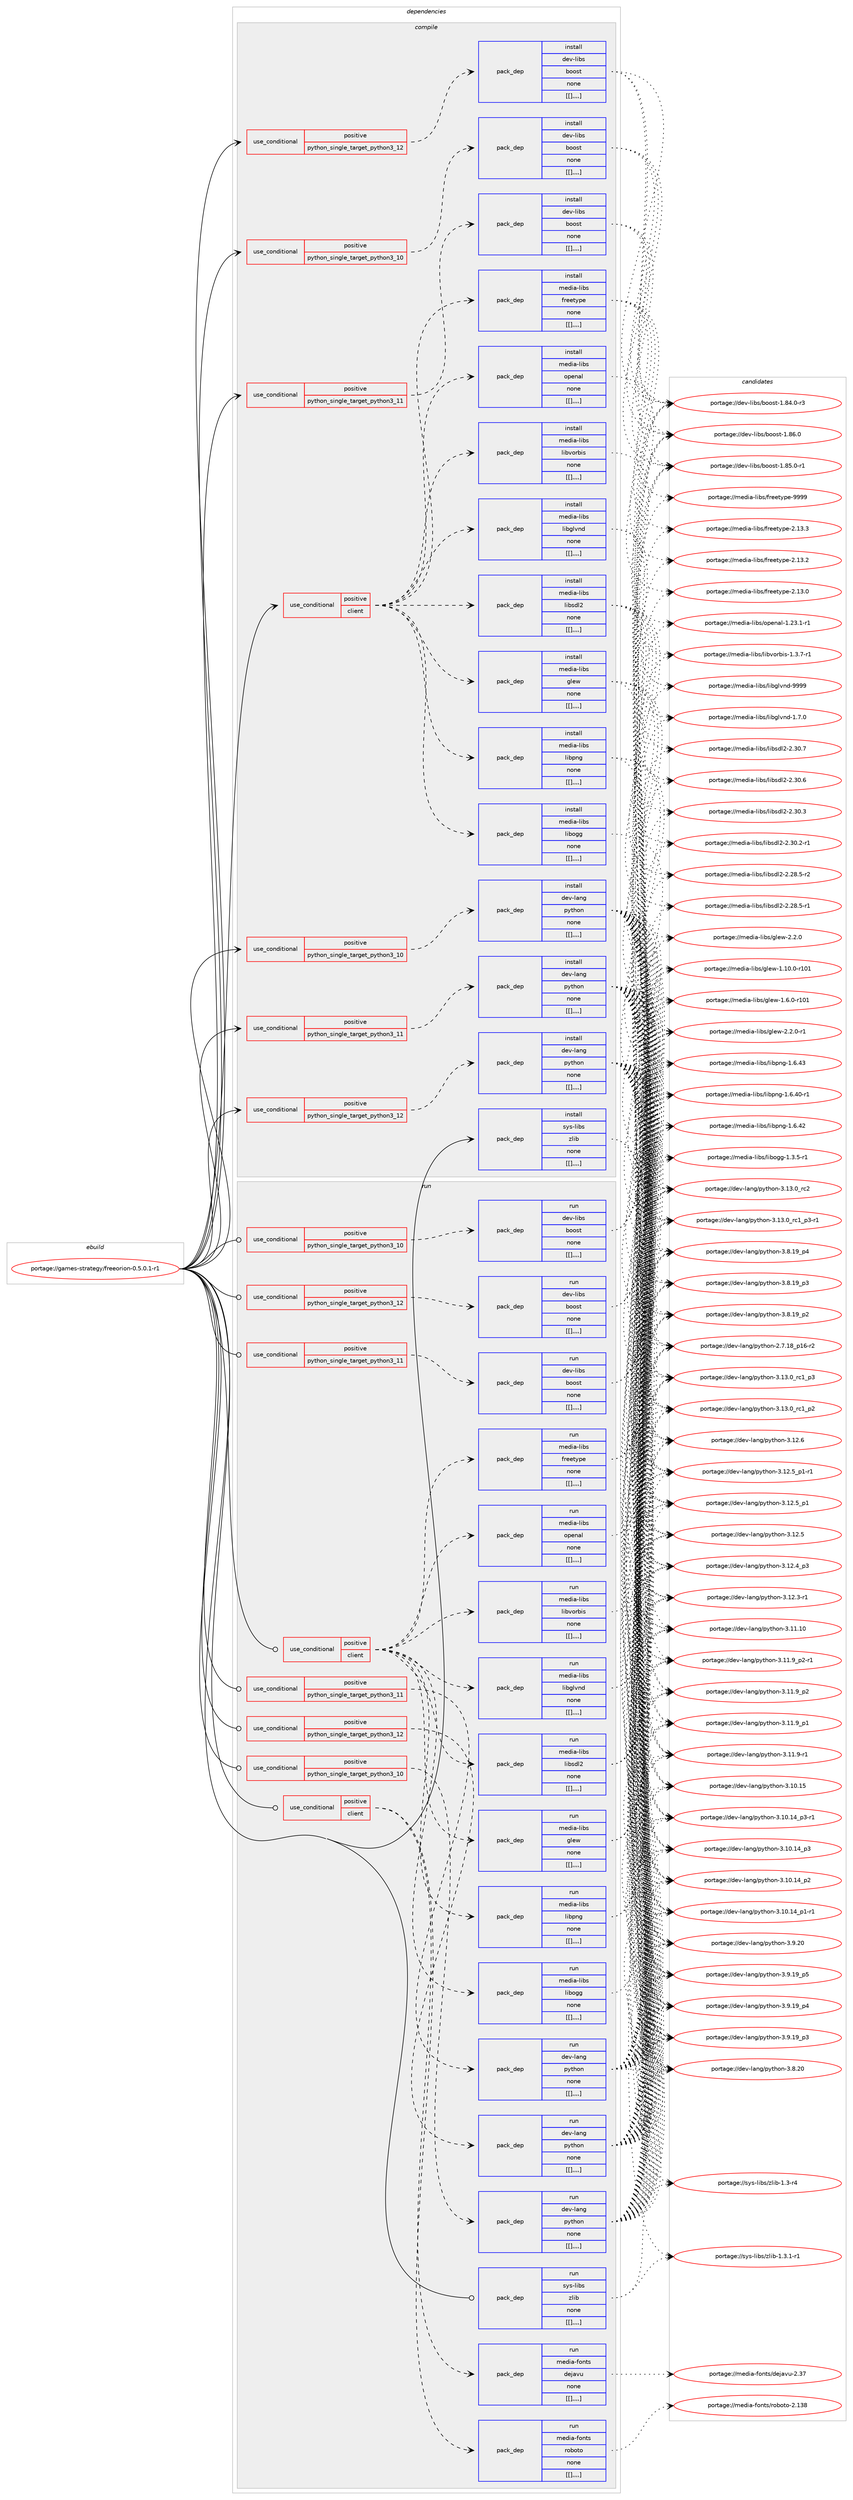 digraph prolog {

# *************
# Graph options
# *************

newrank=true;
concentrate=true;
compound=true;
graph [rankdir=LR,fontname=Helvetica,fontsize=10,ranksep=1.5];#, ranksep=2.5, nodesep=0.2];
edge  [arrowhead=vee];
node  [fontname=Helvetica,fontsize=10];

# **********
# The ebuild
# **********

subgraph cluster_leftcol {
color=gray;
label=<<i>ebuild</i>>;
id [label="portage://games-strategy/freeorion-0.5.0.1-r1", color=red, width=4, href="../games-strategy/freeorion-0.5.0.1-r1.svg"];
}

# ****************
# The dependencies
# ****************

subgraph cluster_midcol {
color=gray;
label=<<i>dependencies</i>>;
subgraph cluster_compile {
fillcolor="#eeeeee";
style=filled;
label=<<i>compile</i>>;
subgraph cond66687 {
dependency238398 [label=<<TABLE BORDER="0" CELLBORDER="1" CELLSPACING="0" CELLPADDING="4"><TR><TD ROWSPAN="3" CELLPADDING="10">use_conditional</TD></TR><TR><TD>positive</TD></TR><TR><TD>client</TD></TR></TABLE>>, shape=none, color=red];
subgraph pack170207 {
dependency238399 [label=<<TABLE BORDER="0" CELLBORDER="1" CELLSPACING="0" CELLPADDING="4" WIDTH="220"><TR><TD ROWSPAN="6" CELLPADDING="30">pack_dep</TD></TR><TR><TD WIDTH="110">install</TD></TR><TR><TD>media-libs</TD></TR><TR><TD>freetype</TD></TR><TR><TD>none</TD></TR><TR><TD>[[],,,,]</TD></TR></TABLE>>, shape=none, color=blue];
}
dependency238398:e -> dependency238399:w [weight=20,style="dashed",arrowhead="vee"];
subgraph pack170208 {
dependency238400 [label=<<TABLE BORDER="0" CELLBORDER="1" CELLSPACING="0" CELLPADDING="4" WIDTH="220"><TR><TD ROWSPAN="6" CELLPADDING="30">pack_dep</TD></TR><TR><TD WIDTH="110">install</TD></TR><TR><TD>media-libs</TD></TR><TR><TD>glew</TD></TR><TR><TD>none</TD></TR><TR><TD>[[],,,,]</TD></TR></TABLE>>, shape=none, color=blue];
}
dependency238398:e -> dependency238400:w [weight=20,style="dashed",arrowhead="vee"];
subgraph pack170209 {
dependency238401 [label=<<TABLE BORDER="0" CELLBORDER="1" CELLSPACING="0" CELLPADDING="4" WIDTH="220"><TR><TD ROWSPAN="6" CELLPADDING="30">pack_dep</TD></TR><TR><TD WIDTH="110">install</TD></TR><TR><TD>media-libs</TD></TR><TR><TD>libglvnd</TD></TR><TR><TD>none</TD></TR><TR><TD>[[],,,,]</TD></TR></TABLE>>, shape=none, color=blue];
}
dependency238398:e -> dependency238401:w [weight=20,style="dashed",arrowhead="vee"];
subgraph pack170210 {
dependency238402 [label=<<TABLE BORDER="0" CELLBORDER="1" CELLSPACING="0" CELLPADDING="4" WIDTH="220"><TR><TD ROWSPAN="6" CELLPADDING="30">pack_dep</TD></TR><TR><TD WIDTH="110">install</TD></TR><TR><TD>media-libs</TD></TR><TR><TD>libogg</TD></TR><TR><TD>none</TD></TR><TR><TD>[[],,,,]</TD></TR></TABLE>>, shape=none, color=blue];
}
dependency238398:e -> dependency238402:w [weight=20,style="dashed",arrowhead="vee"];
subgraph pack170211 {
dependency238403 [label=<<TABLE BORDER="0" CELLBORDER="1" CELLSPACING="0" CELLPADDING="4" WIDTH="220"><TR><TD ROWSPAN="6" CELLPADDING="30">pack_dep</TD></TR><TR><TD WIDTH="110">install</TD></TR><TR><TD>media-libs</TD></TR><TR><TD>libpng</TD></TR><TR><TD>none</TD></TR><TR><TD>[[],,,,]</TD></TR></TABLE>>, shape=none, color=blue];
}
dependency238398:e -> dependency238403:w [weight=20,style="dashed",arrowhead="vee"];
subgraph pack170212 {
dependency238404 [label=<<TABLE BORDER="0" CELLBORDER="1" CELLSPACING="0" CELLPADDING="4" WIDTH="220"><TR><TD ROWSPAN="6" CELLPADDING="30">pack_dep</TD></TR><TR><TD WIDTH="110">install</TD></TR><TR><TD>media-libs</TD></TR><TR><TD>libsdl2</TD></TR><TR><TD>none</TD></TR><TR><TD>[[],,,,]</TD></TR></TABLE>>, shape=none, color=blue];
}
dependency238398:e -> dependency238404:w [weight=20,style="dashed",arrowhead="vee"];
subgraph pack170213 {
dependency238405 [label=<<TABLE BORDER="0" CELLBORDER="1" CELLSPACING="0" CELLPADDING="4" WIDTH="220"><TR><TD ROWSPAN="6" CELLPADDING="30">pack_dep</TD></TR><TR><TD WIDTH="110">install</TD></TR><TR><TD>media-libs</TD></TR><TR><TD>libvorbis</TD></TR><TR><TD>none</TD></TR><TR><TD>[[],,,,]</TD></TR></TABLE>>, shape=none, color=blue];
}
dependency238398:e -> dependency238405:w [weight=20,style="dashed",arrowhead="vee"];
subgraph pack170214 {
dependency238406 [label=<<TABLE BORDER="0" CELLBORDER="1" CELLSPACING="0" CELLPADDING="4" WIDTH="220"><TR><TD ROWSPAN="6" CELLPADDING="30">pack_dep</TD></TR><TR><TD WIDTH="110">install</TD></TR><TR><TD>media-libs</TD></TR><TR><TD>openal</TD></TR><TR><TD>none</TD></TR><TR><TD>[[],,,,]</TD></TR></TABLE>>, shape=none, color=blue];
}
dependency238398:e -> dependency238406:w [weight=20,style="dashed",arrowhead="vee"];
}
id:e -> dependency238398:w [weight=20,style="solid",arrowhead="vee"];
subgraph cond66688 {
dependency238407 [label=<<TABLE BORDER="0" CELLBORDER="1" CELLSPACING="0" CELLPADDING="4"><TR><TD ROWSPAN="3" CELLPADDING="10">use_conditional</TD></TR><TR><TD>positive</TD></TR><TR><TD>python_single_target_python3_10</TD></TR></TABLE>>, shape=none, color=red];
subgraph pack170215 {
dependency238408 [label=<<TABLE BORDER="0" CELLBORDER="1" CELLSPACING="0" CELLPADDING="4" WIDTH="220"><TR><TD ROWSPAN="6" CELLPADDING="30">pack_dep</TD></TR><TR><TD WIDTH="110">install</TD></TR><TR><TD>dev-lang</TD></TR><TR><TD>python</TD></TR><TR><TD>none</TD></TR><TR><TD>[[],,,,]</TD></TR></TABLE>>, shape=none, color=blue];
}
dependency238407:e -> dependency238408:w [weight=20,style="dashed",arrowhead="vee"];
}
id:e -> dependency238407:w [weight=20,style="solid",arrowhead="vee"];
subgraph cond66689 {
dependency238409 [label=<<TABLE BORDER="0" CELLBORDER="1" CELLSPACING="0" CELLPADDING="4"><TR><TD ROWSPAN="3" CELLPADDING="10">use_conditional</TD></TR><TR><TD>positive</TD></TR><TR><TD>python_single_target_python3_10</TD></TR></TABLE>>, shape=none, color=red];
subgraph pack170216 {
dependency238410 [label=<<TABLE BORDER="0" CELLBORDER="1" CELLSPACING="0" CELLPADDING="4" WIDTH="220"><TR><TD ROWSPAN="6" CELLPADDING="30">pack_dep</TD></TR><TR><TD WIDTH="110">install</TD></TR><TR><TD>dev-libs</TD></TR><TR><TD>boost</TD></TR><TR><TD>none</TD></TR><TR><TD>[[],,,,]</TD></TR></TABLE>>, shape=none, color=blue];
}
dependency238409:e -> dependency238410:w [weight=20,style="dashed",arrowhead="vee"];
}
id:e -> dependency238409:w [weight=20,style="solid",arrowhead="vee"];
subgraph cond66690 {
dependency238411 [label=<<TABLE BORDER="0" CELLBORDER="1" CELLSPACING="0" CELLPADDING="4"><TR><TD ROWSPAN="3" CELLPADDING="10">use_conditional</TD></TR><TR><TD>positive</TD></TR><TR><TD>python_single_target_python3_11</TD></TR></TABLE>>, shape=none, color=red];
subgraph pack170217 {
dependency238412 [label=<<TABLE BORDER="0" CELLBORDER="1" CELLSPACING="0" CELLPADDING="4" WIDTH="220"><TR><TD ROWSPAN="6" CELLPADDING="30">pack_dep</TD></TR><TR><TD WIDTH="110">install</TD></TR><TR><TD>dev-lang</TD></TR><TR><TD>python</TD></TR><TR><TD>none</TD></TR><TR><TD>[[],,,,]</TD></TR></TABLE>>, shape=none, color=blue];
}
dependency238411:e -> dependency238412:w [weight=20,style="dashed",arrowhead="vee"];
}
id:e -> dependency238411:w [weight=20,style="solid",arrowhead="vee"];
subgraph cond66691 {
dependency238413 [label=<<TABLE BORDER="0" CELLBORDER="1" CELLSPACING="0" CELLPADDING="4"><TR><TD ROWSPAN="3" CELLPADDING="10">use_conditional</TD></TR><TR><TD>positive</TD></TR><TR><TD>python_single_target_python3_11</TD></TR></TABLE>>, shape=none, color=red];
subgraph pack170218 {
dependency238414 [label=<<TABLE BORDER="0" CELLBORDER="1" CELLSPACING="0" CELLPADDING="4" WIDTH="220"><TR><TD ROWSPAN="6" CELLPADDING="30">pack_dep</TD></TR><TR><TD WIDTH="110">install</TD></TR><TR><TD>dev-libs</TD></TR><TR><TD>boost</TD></TR><TR><TD>none</TD></TR><TR><TD>[[],,,,]</TD></TR></TABLE>>, shape=none, color=blue];
}
dependency238413:e -> dependency238414:w [weight=20,style="dashed",arrowhead="vee"];
}
id:e -> dependency238413:w [weight=20,style="solid",arrowhead="vee"];
subgraph cond66692 {
dependency238415 [label=<<TABLE BORDER="0" CELLBORDER="1" CELLSPACING="0" CELLPADDING="4"><TR><TD ROWSPAN="3" CELLPADDING="10">use_conditional</TD></TR><TR><TD>positive</TD></TR><TR><TD>python_single_target_python3_12</TD></TR></TABLE>>, shape=none, color=red];
subgraph pack170219 {
dependency238416 [label=<<TABLE BORDER="0" CELLBORDER="1" CELLSPACING="0" CELLPADDING="4" WIDTH="220"><TR><TD ROWSPAN="6" CELLPADDING="30">pack_dep</TD></TR><TR><TD WIDTH="110">install</TD></TR><TR><TD>dev-lang</TD></TR><TR><TD>python</TD></TR><TR><TD>none</TD></TR><TR><TD>[[],,,,]</TD></TR></TABLE>>, shape=none, color=blue];
}
dependency238415:e -> dependency238416:w [weight=20,style="dashed",arrowhead="vee"];
}
id:e -> dependency238415:w [weight=20,style="solid",arrowhead="vee"];
subgraph cond66693 {
dependency238417 [label=<<TABLE BORDER="0" CELLBORDER="1" CELLSPACING="0" CELLPADDING="4"><TR><TD ROWSPAN="3" CELLPADDING="10">use_conditional</TD></TR><TR><TD>positive</TD></TR><TR><TD>python_single_target_python3_12</TD></TR></TABLE>>, shape=none, color=red];
subgraph pack170220 {
dependency238418 [label=<<TABLE BORDER="0" CELLBORDER="1" CELLSPACING="0" CELLPADDING="4" WIDTH="220"><TR><TD ROWSPAN="6" CELLPADDING="30">pack_dep</TD></TR><TR><TD WIDTH="110">install</TD></TR><TR><TD>dev-libs</TD></TR><TR><TD>boost</TD></TR><TR><TD>none</TD></TR><TR><TD>[[],,,,]</TD></TR></TABLE>>, shape=none, color=blue];
}
dependency238417:e -> dependency238418:w [weight=20,style="dashed",arrowhead="vee"];
}
id:e -> dependency238417:w [weight=20,style="solid",arrowhead="vee"];
subgraph pack170221 {
dependency238419 [label=<<TABLE BORDER="0" CELLBORDER="1" CELLSPACING="0" CELLPADDING="4" WIDTH="220"><TR><TD ROWSPAN="6" CELLPADDING="30">pack_dep</TD></TR><TR><TD WIDTH="110">install</TD></TR><TR><TD>sys-libs</TD></TR><TR><TD>zlib</TD></TR><TR><TD>none</TD></TR><TR><TD>[[],,,,]</TD></TR></TABLE>>, shape=none, color=blue];
}
id:e -> dependency238419:w [weight=20,style="solid",arrowhead="vee"];
}
subgraph cluster_compileandrun {
fillcolor="#eeeeee";
style=filled;
label=<<i>compile and run</i>>;
}
subgraph cluster_run {
fillcolor="#eeeeee";
style=filled;
label=<<i>run</i>>;
subgraph cond66694 {
dependency238420 [label=<<TABLE BORDER="0" CELLBORDER="1" CELLSPACING="0" CELLPADDING="4"><TR><TD ROWSPAN="3" CELLPADDING="10">use_conditional</TD></TR><TR><TD>positive</TD></TR><TR><TD>client</TD></TR></TABLE>>, shape=none, color=red];
subgraph pack170222 {
dependency238421 [label=<<TABLE BORDER="0" CELLBORDER="1" CELLSPACING="0" CELLPADDING="4" WIDTH="220"><TR><TD ROWSPAN="6" CELLPADDING="30">pack_dep</TD></TR><TR><TD WIDTH="110">run</TD></TR><TR><TD>media-fonts</TD></TR><TR><TD>dejavu</TD></TR><TR><TD>none</TD></TR><TR><TD>[[],,,,]</TD></TR></TABLE>>, shape=none, color=blue];
}
dependency238420:e -> dependency238421:w [weight=20,style="dashed",arrowhead="vee"];
subgraph pack170223 {
dependency238422 [label=<<TABLE BORDER="0" CELLBORDER="1" CELLSPACING="0" CELLPADDING="4" WIDTH="220"><TR><TD ROWSPAN="6" CELLPADDING="30">pack_dep</TD></TR><TR><TD WIDTH="110">run</TD></TR><TR><TD>media-fonts</TD></TR><TR><TD>roboto</TD></TR><TR><TD>none</TD></TR><TR><TD>[[],,,,]</TD></TR></TABLE>>, shape=none, color=blue];
}
dependency238420:e -> dependency238422:w [weight=20,style="dashed",arrowhead="vee"];
}
id:e -> dependency238420:w [weight=20,style="solid",arrowhead="odot"];
subgraph cond66695 {
dependency238423 [label=<<TABLE BORDER="0" CELLBORDER="1" CELLSPACING="0" CELLPADDING="4"><TR><TD ROWSPAN="3" CELLPADDING="10">use_conditional</TD></TR><TR><TD>positive</TD></TR><TR><TD>client</TD></TR></TABLE>>, shape=none, color=red];
subgraph pack170224 {
dependency238424 [label=<<TABLE BORDER="0" CELLBORDER="1" CELLSPACING="0" CELLPADDING="4" WIDTH="220"><TR><TD ROWSPAN="6" CELLPADDING="30">pack_dep</TD></TR><TR><TD WIDTH="110">run</TD></TR><TR><TD>media-libs</TD></TR><TR><TD>freetype</TD></TR><TR><TD>none</TD></TR><TR><TD>[[],,,,]</TD></TR></TABLE>>, shape=none, color=blue];
}
dependency238423:e -> dependency238424:w [weight=20,style="dashed",arrowhead="vee"];
subgraph pack170225 {
dependency238425 [label=<<TABLE BORDER="0" CELLBORDER="1" CELLSPACING="0" CELLPADDING="4" WIDTH="220"><TR><TD ROWSPAN="6" CELLPADDING="30">pack_dep</TD></TR><TR><TD WIDTH="110">run</TD></TR><TR><TD>media-libs</TD></TR><TR><TD>glew</TD></TR><TR><TD>none</TD></TR><TR><TD>[[],,,,]</TD></TR></TABLE>>, shape=none, color=blue];
}
dependency238423:e -> dependency238425:w [weight=20,style="dashed",arrowhead="vee"];
subgraph pack170226 {
dependency238426 [label=<<TABLE BORDER="0" CELLBORDER="1" CELLSPACING="0" CELLPADDING="4" WIDTH="220"><TR><TD ROWSPAN="6" CELLPADDING="30">pack_dep</TD></TR><TR><TD WIDTH="110">run</TD></TR><TR><TD>media-libs</TD></TR><TR><TD>libglvnd</TD></TR><TR><TD>none</TD></TR><TR><TD>[[],,,,]</TD></TR></TABLE>>, shape=none, color=blue];
}
dependency238423:e -> dependency238426:w [weight=20,style="dashed",arrowhead="vee"];
subgraph pack170227 {
dependency238427 [label=<<TABLE BORDER="0" CELLBORDER="1" CELLSPACING="0" CELLPADDING="4" WIDTH="220"><TR><TD ROWSPAN="6" CELLPADDING="30">pack_dep</TD></TR><TR><TD WIDTH="110">run</TD></TR><TR><TD>media-libs</TD></TR><TR><TD>libogg</TD></TR><TR><TD>none</TD></TR><TR><TD>[[],,,,]</TD></TR></TABLE>>, shape=none, color=blue];
}
dependency238423:e -> dependency238427:w [weight=20,style="dashed",arrowhead="vee"];
subgraph pack170228 {
dependency238428 [label=<<TABLE BORDER="0" CELLBORDER="1" CELLSPACING="0" CELLPADDING="4" WIDTH="220"><TR><TD ROWSPAN="6" CELLPADDING="30">pack_dep</TD></TR><TR><TD WIDTH="110">run</TD></TR><TR><TD>media-libs</TD></TR><TR><TD>libpng</TD></TR><TR><TD>none</TD></TR><TR><TD>[[],,,,]</TD></TR></TABLE>>, shape=none, color=blue];
}
dependency238423:e -> dependency238428:w [weight=20,style="dashed",arrowhead="vee"];
subgraph pack170229 {
dependency238429 [label=<<TABLE BORDER="0" CELLBORDER="1" CELLSPACING="0" CELLPADDING="4" WIDTH="220"><TR><TD ROWSPAN="6" CELLPADDING="30">pack_dep</TD></TR><TR><TD WIDTH="110">run</TD></TR><TR><TD>media-libs</TD></TR><TR><TD>libsdl2</TD></TR><TR><TD>none</TD></TR><TR><TD>[[],,,,]</TD></TR></TABLE>>, shape=none, color=blue];
}
dependency238423:e -> dependency238429:w [weight=20,style="dashed",arrowhead="vee"];
subgraph pack170230 {
dependency238430 [label=<<TABLE BORDER="0" CELLBORDER="1" CELLSPACING="0" CELLPADDING="4" WIDTH="220"><TR><TD ROWSPAN="6" CELLPADDING="30">pack_dep</TD></TR><TR><TD WIDTH="110">run</TD></TR><TR><TD>media-libs</TD></TR><TR><TD>libvorbis</TD></TR><TR><TD>none</TD></TR><TR><TD>[[],,,,]</TD></TR></TABLE>>, shape=none, color=blue];
}
dependency238423:e -> dependency238430:w [weight=20,style="dashed",arrowhead="vee"];
subgraph pack170231 {
dependency238431 [label=<<TABLE BORDER="0" CELLBORDER="1" CELLSPACING="0" CELLPADDING="4" WIDTH="220"><TR><TD ROWSPAN="6" CELLPADDING="30">pack_dep</TD></TR><TR><TD WIDTH="110">run</TD></TR><TR><TD>media-libs</TD></TR><TR><TD>openal</TD></TR><TR><TD>none</TD></TR><TR><TD>[[],,,,]</TD></TR></TABLE>>, shape=none, color=blue];
}
dependency238423:e -> dependency238431:w [weight=20,style="dashed",arrowhead="vee"];
}
id:e -> dependency238423:w [weight=20,style="solid",arrowhead="odot"];
subgraph cond66696 {
dependency238432 [label=<<TABLE BORDER="0" CELLBORDER="1" CELLSPACING="0" CELLPADDING="4"><TR><TD ROWSPAN="3" CELLPADDING="10">use_conditional</TD></TR><TR><TD>positive</TD></TR><TR><TD>python_single_target_python3_10</TD></TR></TABLE>>, shape=none, color=red];
subgraph pack170232 {
dependency238433 [label=<<TABLE BORDER="0" CELLBORDER="1" CELLSPACING="0" CELLPADDING="4" WIDTH="220"><TR><TD ROWSPAN="6" CELLPADDING="30">pack_dep</TD></TR><TR><TD WIDTH="110">run</TD></TR><TR><TD>dev-lang</TD></TR><TR><TD>python</TD></TR><TR><TD>none</TD></TR><TR><TD>[[],,,,]</TD></TR></TABLE>>, shape=none, color=blue];
}
dependency238432:e -> dependency238433:w [weight=20,style="dashed",arrowhead="vee"];
}
id:e -> dependency238432:w [weight=20,style="solid",arrowhead="odot"];
subgraph cond66697 {
dependency238434 [label=<<TABLE BORDER="0" CELLBORDER="1" CELLSPACING="0" CELLPADDING="4"><TR><TD ROWSPAN="3" CELLPADDING="10">use_conditional</TD></TR><TR><TD>positive</TD></TR><TR><TD>python_single_target_python3_10</TD></TR></TABLE>>, shape=none, color=red];
subgraph pack170233 {
dependency238435 [label=<<TABLE BORDER="0" CELLBORDER="1" CELLSPACING="0" CELLPADDING="4" WIDTH="220"><TR><TD ROWSPAN="6" CELLPADDING="30">pack_dep</TD></TR><TR><TD WIDTH="110">run</TD></TR><TR><TD>dev-libs</TD></TR><TR><TD>boost</TD></TR><TR><TD>none</TD></TR><TR><TD>[[],,,,]</TD></TR></TABLE>>, shape=none, color=blue];
}
dependency238434:e -> dependency238435:w [weight=20,style="dashed",arrowhead="vee"];
}
id:e -> dependency238434:w [weight=20,style="solid",arrowhead="odot"];
subgraph cond66698 {
dependency238436 [label=<<TABLE BORDER="0" CELLBORDER="1" CELLSPACING="0" CELLPADDING="4"><TR><TD ROWSPAN="3" CELLPADDING="10">use_conditional</TD></TR><TR><TD>positive</TD></TR><TR><TD>python_single_target_python3_11</TD></TR></TABLE>>, shape=none, color=red];
subgraph pack170234 {
dependency238437 [label=<<TABLE BORDER="0" CELLBORDER="1" CELLSPACING="0" CELLPADDING="4" WIDTH="220"><TR><TD ROWSPAN="6" CELLPADDING="30">pack_dep</TD></TR><TR><TD WIDTH="110">run</TD></TR><TR><TD>dev-lang</TD></TR><TR><TD>python</TD></TR><TR><TD>none</TD></TR><TR><TD>[[],,,,]</TD></TR></TABLE>>, shape=none, color=blue];
}
dependency238436:e -> dependency238437:w [weight=20,style="dashed",arrowhead="vee"];
}
id:e -> dependency238436:w [weight=20,style="solid",arrowhead="odot"];
subgraph cond66699 {
dependency238438 [label=<<TABLE BORDER="0" CELLBORDER="1" CELLSPACING="0" CELLPADDING="4"><TR><TD ROWSPAN="3" CELLPADDING="10">use_conditional</TD></TR><TR><TD>positive</TD></TR><TR><TD>python_single_target_python3_11</TD></TR></TABLE>>, shape=none, color=red];
subgraph pack170235 {
dependency238439 [label=<<TABLE BORDER="0" CELLBORDER="1" CELLSPACING="0" CELLPADDING="4" WIDTH="220"><TR><TD ROWSPAN="6" CELLPADDING="30">pack_dep</TD></TR><TR><TD WIDTH="110">run</TD></TR><TR><TD>dev-libs</TD></TR><TR><TD>boost</TD></TR><TR><TD>none</TD></TR><TR><TD>[[],,,,]</TD></TR></TABLE>>, shape=none, color=blue];
}
dependency238438:e -> dependency238439:w [weight=20,style="dashed",arrowhead="vee"];
}
id:e -> dependency238438:w [weight=20,style="solid",arrowhead="odot"];
subgraph cond66700 {
dependency238440 [label=<<TABLE BORDER="0" CELLBORDER="1" CELLSPACING="0" CELLPADDING="4"><TR><TD ROWSPAN="3" CELLPADDING="10">use_conditional</TD></TR><TR><TD>positive</TD></TR><TR><TD>python_single_target_python3_12</TD></TR></TABLE>>, shape=none, color=red];
subgraph pack170236 {
dependency238441 [label=<<TABLE BORDER="0" CELLBORDER="1" CELLSPACING="0" CELLPADDING="4" WIDTH="220"><TR><TD ROWSPAN="6" CELLPADDING="30">pack_dep</TD></TR><TR><TD WIDTH="110">run</TD></TR><TR><TD>dev-lang</TD></TR><TR><TD>python</TD></TR><TR><TD>none</TD></TR><TR><TD>[[],,,,]</TD></TR></TABLE>>, shape=none, color=blue];
}
dependency238440:e -> dependency238441:w [weight=20,style="dashed",arrowhead="vee"];
}
id:e -> dependency238440:w [weight=20,style="solid",arrowhead="odot"];
subgraph cond66701 {
dependency238442 [label=<<TABLE BORDER="0" CELLBORDER="1" CELLSPACING="0" CELLPADDING="4"><TR><TD ROWSPAN="3" CELLPADDING="10">use_conditional</TD></TR><TR><TD>positive</TD></TR><TR><TD>python_single_target_python3_12</TD></TR></TABLE>>, shape=none, color=red];
subgraph pack170237 {
dependency238443 [label=<<TABLE BORDER="0" CELLBORDER="1" CELLSPACING="0" CELLPADDING="4" WIDTH="220"><TR><TD ROWSPAN="6" CELLPADDING="30">pack_dep</TD></TR><TR><TD WIDTH="110">run</TD></TR><TR><TD>dev-libs</TD></TR><TR><TD>boost</TD></TR><TR><TD>none</TD></TR><TR><TD>[[],,,,]</TD></TR></TABLE>>, shape=none, color=blue];
}
dependency238442:e -> dependency238443:w [weight=20,style="dashed",arrowhead="vee"];
}
id:e -> dependency238442:w [weight=20,style="solid",arrowhead="odot"];
subgraph pack170238 {
dependency238444 [label=<<TABLE BORDER="0" CELLBORDER="1" CELLSPACING="0" CELLPADDING="4" WIDTH="220"><TR><TD ROWSPAN="6" CELLPADDING="30">pack_dep</TD></TR><TR><TD WIDTH="110">run</TD></TR><TR><TD>sys-libs</TD></TR><TR><TD>zlib</TD></TR><TR><TD>none</TD></TR><TR><TD>[[],,,,]</TD></TR></TABLE>>, shape=none, color=blue];
}
id:e -> dependency238444:w [weight=20,style="solid",arrowhead="odot"];
}
}

# **************
# The candidates
# **************

subgraph cluster_choices {
rank=same;
color=gray;
label=<<i>candidates</i>>;

subgraph choice170207 {
color=black;
nodesep=1;
choice109101100105974510810598115471021141011011161211121014557575757 [label="portage://media-libs/freetype-9999", color=red, width=4,href="../media-libs/freetype-9999.svg"];
choice1091011001059745108105981154710211410110111612111210145504649514651 [label="portage://media-libs/freetype-2.13.3", color=red, width=4,href="../media-libs/freetype-2.13.3.svg"];
choice1091011001059745108105981154710211410110111612111210145504649514650 [label="portage://media-libs/freetype-2.13.2", color=red, width=4,href="../media-libs/freetype-2.13.2.svg"];
choice1091011001059745108105981154710211410110111612111210145504649514648 [label="portage://media-libs/freetype-2.13.0", color=red, width=4,href="../media-libs/freetype-2.13.0.svg"];
dependency238399:e -> choice109101100105974510810598115471021141011011161211121014557575757:w [style=dotted,weight="100"];
dependency238399:e -> choice1091011001059745108105981154710211410110111612111210145504649514651:w [style=dotted,weight="100"];
dependency238399:e -> choice1091011001059745108105981154710211410110111612111210145504649514650:w [style=dotted,weight="100"];
dependency238399:e -> choice1091011001059745108105981154710211410110111612111210145504649514648:w [style=dotted,weight="100"];
}
subgraph choice170208 {
color=black;
nodesep=1;
choice109101100105974510810598115471031081011194550465046484511449 [label="portage://media-libs/glew-2.2.0-r1", color=red, width=4,href="../media-libs/glew-2.2.0-r1.svg"];
choice10910110010597451081059811547103108101119455046504648 [label="portage://media-libs/glew-2.2.0", color=red, width=4,href="../media-libs/glew-2.2.0.svg"];
choice109101100105974510810598115471031081011194549464948464845114494849 [label="portage://media-libs/glew-1.10.0-r101", color=red, width=4,href="../media-libs/glew-1.10.0-r101.svg"];
choice1091011001059745108105981154710310810111945494654464845114494849 [label="portage://media-libs/glew-1.6.0-r101", color=red, width=4,href="../media-libs/glew-1.6.0-r101.svg"];
dependency238400:e -> choice109101100105974510810598115471031081011194550465046484511449:w [style=dotted,weight="100"];
dependency238400:e -> choice10910110010597451081059811547103108101119455046504648:w [style=dotted,weight="100"];
dependency238400:e -> choice109101100105974510810598115471031081011194549464948464845114494849:w [style=dotted,weight="100"];
dependency238400:e -> choice1091011001059745108105981154710310810111945494654464845114494849:w [style=dotted,weight="100"];
}
subgraph choice170209 {
color=black;
nodesep=1;
choice10910110010597451081059811547108105981031081181101004557575757 [label="portage://media-libs/libglvnd-9999", color=red, width=4,href="../media-libs/libglvnd-9999.svg"];
choice1091011001059745108105981154710810598103108118110100454946554648 [label="portage://media-libs/libglvnd-1.7.0", color=red, width=4,href="../media-libs/libglvnd-1.7.0.svg"];
dependency238401:e -> choice10910110010597451081059811547108105981031081181101004557575757:w [style=dotted,weight="100"];
dependency238401:e -> choice1091011001059745108105981154710810598103108118110100454946554648:w [style=dotted,weight="100"];
}
subgraph choice170210 {
color=black;
nodesep=1;
choice10910110010597451081059811547108105981111031034549465146534511449 [label="portage://media-libs/libogg-1.3.5-r1", color=red, width=4,href="../media-libs/libogg-1.3.5-r1.svg"];
dependency238402:e -> choice10910110010597451081059811547108105981111031034549465146534511449:w [style=dotted,weight="100"];
}
subgraph choice170211 {
color=black;
nodesep=1;
choice109101100105974510810598115471081059811211010345494654465251 [label="portage://media-libs/libpng-1.6.43", color=red, width=4,href="../media-libs/libpng-1.6.43.svg"];
choice109101100105974510810598115471081059811211010345494654465250 [label="portage://media-libs/libpng-1.6.42", color=red, width=4,href="../media-libs/libpng-1.6.42.svg"];
choice1091011001059745108105981154710810598112110103454946544652484511449 [label="portage://media-libs/libpng-1.6.40-r1", color=red, width=4,href="../media-libs/libpng-1.6.40-r1.svg"];
dependency238403:e -> choice109101100105974510810598115471081059811211010345494654465251:w [style=dotted,weight="100"];
dependency238403:e -> choice109101100105974510810598115471081059811211010345494654465250:w [style=dotted,weight="100"];
dependency238403:e -> choice1091011001059745108105981154710810598112110103454946544652484511449:w [style=dotted,weight="100"];
}
subgraph choice170212 {
color=black;
nodesep=1;
choice10910110010597451081059811547108105981151001085045504651484655 [label="portage://media-libs/libsdl2-2.30.7", color=red, width=4,href="../media-libs/libsdl2-2.30.7.svg"];
choice10910110010597451081059811547108105981151001085045504651484654 [label="portage://media-libs/libsdl2-2.30.6", color=red, width=4,href="../media-libs/libsdl2-2.30.6.svg"];
choice10910110010597451081059811547108105981151001085045504651484651 [label="portage://media-libs/libsdl2-2.30.3", color=red, width=4,href="../media-libs/libsdl2-2.30.3.svg"];
choice109101100105974510810598115471081059811510010850455046514846504511449 [label="portage://media-libs/libsdl2-2.30.2-r1", color=red, width=4,href="../media-libs/libsdl2-2.30.2-r1.svg"];
choice109101100105974510810598115471081059811510010850455046505646534511450 [label="portage://media-libs/libsdl2-2.28.5-r2", color=red, width=4,href="../media-libs/libsdl2-2.28.5-r2.svg"];
choice109101100105974510810598115471081059811510010850455046505646534511449 [label="portage://media-libs/libsdl2-2.28.5-r1", color=red, width=4,href="../media-libs/libsdl2-2.28.5-r1.svg"];
dependency238404:e -> choice10910110010597451081059811547108105981151001085045504651484655:w [style=dotted,weight="100"];
dependency238404:e -> choice10910110010597451081059811547108105981151001085045504651484654:w [style=dotted,weight="100"];
dependency238404:e -> choice10910110010597451081059811547108105981151001085045504651484651:w [style=dotted,weight="100"];
dependency238404:e -> choice109101100105974510810598115471081059811510010850455046514846504511449:w [style=dotted,weight="100"];
dependency238404:e -> choice109101100105974510810598115471081059811510010850455046505646534511450:w [style=dotted,weight="100"];
dependency238404:e -> choice109101100105974510810598115471081059811510010850455046505646534511449:w [style=dotted,weight="100"];
}
subgraph choice170213 {
color=black;
nodesep=1;
choice1091011001059745108105981154710810598118111114981051154549465146554511449 [label="portage://media-libs/libvorbis-1.3.7-r1", color=red, width=4,href="../media-libs/libvorbis-1.3.7-r1.svg"];
dependency238405:e -> choice1091011001059745108105981154710810598118111114981051154549465146554511449:w [style=dotted,weight="100"];
}
subgraph choice170214 {
color=black;
nodesep=1;
choice1091011001059745108105981154711111210111097108454946505146494511449 [label="portage://media-libs/openal-1.23.1-r1", color=red, width=4,href="../media-libs/openal-1.23.1-r1.svg"];
dependency238406:e -> choice1091011001059745108105981154711111210111097108454946505146494511449:w [style=dotted,weight="100"];
}
subgraph choice170215 {
color=black;
nodesep=1;
choice10010111845108971101034711212111610411111045514649514648951149950 [label="portage://dev-lang/python-3.13.0_rc2", color=red, width=4,href="../dev-lang/python-3.13.0_rc2.svg"];
choice1001011184510897110103471121211161041111104551464951464895114994995112514511449 [label="portage://dev-lang/python-3.13.0_rc1_p3-r1", color=red, width=4,href="../dev-lang/python-3.13.0_rc1_p3-r1.svg"];
choice100101118451089711010347112121116104111110455146495146489511499499511251 [label="portage://dev-lang/python-3.13.0_rc1_p3", color=red, width=4,href="../dev-lang/python-3.13.0_rc1_p3.svg"];
choice100101118451089711010347112121116104111110455146495146489511499499511250 [label="portage://dev-lang/python-3.13.0_rc1_p2", color=red, width=4,href="../dev-lang/python-3.13.0_rc1_p2.svg"];
choice10010111845108971101034711212111610411111045514649504654 [label="portage://dev-lang/python-3.12.6", color=red, width=4,href="../dev-lang/python-3.12.6.svg"];
choice1001011184510897110103471121211161041111104551464950465395112494511449 [label="portage://dev-lang/python-3.12.5_p1-r1", color=red, width=4,href="../dev-lang/python-3.12.5_p1-r1.svg"];
choice100101118451089711010347112121116104111110455146495046539511249 [label="portage://dev-lang/python-3.12.5_p1", color=red, width=4,href="../dev-lang/python-3.12.5_p1.svg"];
choice10010111845108971101034711212111610411111045514649504653 [label="portage://dev-lang/python-3.12.5", color=red, width=4,href="../dev-lang/python-3.12.5.svg"];
choice100101118451089711010347112121116104111110455146495046529511251 [label="portage://dev-lang/python-3.12.4_p3", color=red, width=4,href="../dev-lang/python-3.12.4_p3.svg"];
choice100101118451089711010347112121116104111110455146495046514511449 [label="portage://dev-lang/python-3.12.3-r1", color=red, width=4,href="../dev-lang/python-3.12.3-r1.svg"];
choice1001011184510897110103471121211161041111104551464949464948 [label="portage://dev-lang/python-3.11.10", color=red, width=4,href="../dev-lang/python-3.11.10.svg"];
choice1001011184510897110103471121211161041111104551464949465795112504511449 [label="portage://dev-lang/python-3.11.9_p2-r1", color=red, width=4,href="../dev-lang/python-3.11.9_p2-r1.svg"];
choice100101118451089711010347112121116104111110455146494946579511250 [label="portage://dev-lang/python-3.11.9_p2", color=red, width=4,href="../dev-lang/python-3.11.9_p2.svg"];
choice100101118451089711010347112121116104111110455146494946579511249 [label="portage://dev-lang/python-3.11.9_p1", color=red, width=4,href="../dev-lang/python-3.11.9_p1.svg"];
choice100101118451089711010347112121116104111110455146494946574511449 [label="portage://dev-lang/python-3.11.9-r1", color=red, width=4,href="../dev-lang/python-3.11.9-r1.svg"];
choice1001011184510897110103471121211161041111104551464948464953 [label="portage://dev-lang/python-3.10.15", color=red, width=4,href="../dev-lang/python-3.10.15.svg"];
choice100101118451089711010347112121116104111110455146494846495295112514511449 [label="portage://dev-lang/python-3.10.14_p3-r1", color=red, width=4,href="../dev-lang/python-3.10.14_p3-r1.svg"];
choice10010111845108971101034711212111610411111045514649484649529511251 [label="portage://dev-lang/python-3.10.14_p3", color=red, width=4,href="../dev-lang/python-3.10.14_p3.svg"];
choice10010111845108971101034711212111610411111045514649484649529511250 [label="portage://dev-lang/python-3.10.14_p2", color=red, width=4,href="../dev-lang/python-3.10.14_p2.svg"];
choice100101118451089711010347112121116104111110455146494846495295112494511449 [label="portage://dev-lang/python-3.10.14_p1-r1", color=red, width=4,href="../dev-lang/python-3.10.14_p1-r1.svg"];
choice10010111845108971101034711212111610411111045514657465048 [label="portage://dev-lang/python-3.9.20", color=red, width=4,href="../dev-lang/python-3.9.20.svg"];
choice100101118451089711010347112121116104111110455146574649579511253 [label="portage://dev-lang/python-3.9.19_p5", color=red, width=4,href="../dev-lang/python-3.9.19_p5.svg"];
choice100101118451089711010347112121116104111110455146574649579511252 [label="portage://dev-lang/python-3.9.19_p4", color=red, width=4,href="../dev-lang/python-3.9.19_p4.svg"];
choice100101118451089711010347112121116104111110455146574649579511251 [label="portage://dev-lang/python-3.9.19_p3", color=red, width=4,href="../dev-lang/python-3.9.19_p3.svg"];
choice10010111845108971101034711212111610411111045514656465048 [label="portage://dev-lang/python-3.8.20", color=red, width=4,href="../dev-lang/python-3.8.20.svg"];
choice100101118451089711010347112121116104111110455146564649579511252 [label="portage://dev-lang/python-3.8.19_p4", color=red, width=4,href="../dev-lang/python-3.8.19_p4.svg"];
choice100101118451089711010347112121116104111110455146564649579511251 [label="portage://dev-lang/python-3.8.19_p3", color=red, width=4,href="../dev-lang/python-3.8.19_p3.svg"];
choice100101118451089711010347112121116104111110455146564649579511250 [label="portage://dev-lang/python-3.8.19_p2", color=red, width=4,href="../dev-lang/python-3.8.19_p2.svg"];
choice100101118451089711010347112121116104111110455046554649569511249544511450 [label="portage://dev-lang/python-2.7.18_p16-r2", color=red, width=4,href="../dev-lang/python-2.7.18_p16-r2.svg"];
dependency238408:e -> choice10010111845108971101034711212111610411111045514649514648951149950:w [style=dotted,weight="100"];
dependency238408:e -> choice1001011184510897110103471121211161041111104551464951464895114994995112514511449:w [style=dotted,weight="100"];
dependency238408:e -> choice100101118451089711010347112121116104111110455146495146489511499499511251:w [style=dotted,weight="100"];
dependency238408:e -> choice100101118451089711010347112121116104111110455146495146489511499499511250:w [style=dotted,weight="100"];
dependency238408:e -> choice10010111845108971101034711212111610411111045514649504654:w [style=dotted,weight="100"];
dependency238408:e -> choice1001011184510897110103471121211161041111104551464950465395112494511449:w [style=dotted,weight="100"];
dependency238408:e -> choice100101118451089711010347112121116104111110455146495046539511249:w [style=dotted,weight="100"];
dependency238408:e -> choice10010111845108971101034711212111610411111045514649504653:w [style=dotted,weight="100"];
dependency238408:e -> choice100101118451089711010347112121116104111110455146495046529511251:w [style=dotted,weight="100"];
dependency238408:e -> choice100101118451089711010347112121116104111110455146495046514511449:w [style=dotted,weight="100"];
dependency238408:e -> choice1001011184510897110103471121211161041111104551464949464948:w [style=dotted,weight="100"];
dependency238408:e -> choice1001011184510897110103471121211161041111104551464949465795112504511449:w [style=dotted,weight="100"];
dependency238408:e -> choice100101118451089711010347112121116104111110455146494946579511250:w [style=dotted,weight="100"];
dependency238408:e -> choice100101118451089711010347112121116104111110455146494946579511249:w [style=dotted,weight="100"];
dependency238408:e -> choice100101118451089711010347112121116104111110455146494946574511449:w [style=dotted,weight="100"];
dependency238408:e -> choice1001011184510897110103471121211161041111104551464948464953:w [style=dotted,weight="100"];
dependency238408:e -> choice100101118451089711010347112121116104111110455146494846495295112514511449:w [style=dotted,weight="100"];
dependency238408:e -> choice10010111845108971101034711212111610411111045514649484649529511251:w [style=dotted,weight="100"];
dependency238408:e -> choice10010111845108971101034711212111610411111045514649484649529511250:w [style=dotted,weight="100"];
dependency238408:e -> choice100101118451089711010347112121116104111110455146494846495295112494511449:w [style=dotted,weight="100"];
dependency238408:e -> choice10010111845108971101034711212111610411111045514657465048:w [style=dotted,weight="100"];
dependency238408:e -> choice100101118451089711010347112121116104111110455146574649579511253:w [style=dotted,weight="100"];
dependency238408:e -> choice100101118451089711010347112121116104111110455146574649579511252:w [style=dotted,weight="100"];
dependency238408:e -> choice100101118451089711010347112121116104111110455146574649579511251:w [style=dotted,weight="100"];
dependency238408:e -> choice10010111845108971101034711212111610411111045514656465048:w [style=dotted,weight="100"];
dependency238408:e -> choice100101118451089711010347112121116104111110455146564649579511252:w [style=dotted,weight="100"];
dependency238408:e -> choice100101118451089711010347112121116104111110455146564649579511251:w [style=dotted,weight="100"];
dependency238408:e -> choice100101118451089711010347112121116104111110455146564649579511250:w [style=dotted,weight="100"];
dependency238408:e -> choice100101118451089711010347112121116104111110455046554649569511249544511450:w [style=dotted,weight="100"];
}
subgraph choice170216 {
color=black;
nodesep=1;
choice1001011184510810598115479811111111511645494656544648 [label="portage://dev-libs/boost-1.86.0", color=red, width=4,href="../dev-libs/boost-1.86.0.svg"];
choice10010111845108105981154798111111115116454946565346484511449 [label="portage://dev-libs/boost-1.85.0-r1", color=red, width=4,href="../dev-libs/boost-1.85.0-r1.svg"];
choice10010111845108105981154798111111115116454946565246484511451 [label="portage://dev-libs/boost-1.84.0-r3", color=red, width=4,href="../dev-libs/boost-1.84.0-r3.svg"];
dependency238410:e -> choice1001011184510810598115479811111111511645494656544648:w [style=dotted,weight="100"];
dependency238410:e -> choice10010111845108105981154798111111115116454946565346484511449:w [style=dotted,weight="100"];
dependency238410:e -> choice10010111845108105981154798111111115116454946565246484511451:w [style=dotted,weight="100"];
}
subgraph choice170217 {
color=black;
nodesep=1;
choice10010111845108971101034711212111610411111045514649514648951149950 [label="portage://dev-lang/python-3.13.0_rc2", color=red, width=4,href="../dev-lang/python-3.13.0_rc2.svg"];
choice1001011184510897110103471121211161041111104551464951464895114994995112514511449 [label="portage://dev-lang/python-3.13.0_rc1_p3-r1", color=red, width=4,href="../dev-lang/python-3.13.0_rc1_p3-r1.svg"];
choice100101118451089711010347112121116104111110455146495146489511499499511251 [label="portage://dev-lang/python-3.13.0_rc1_p3", color=red, width=4,href="../dev-lang/python-3.13.0_rc1_p3.svg"];
choice100101118451089711010347112121116104111110455146495146489511499499511250 [label="portage://dev-lang/python-3.13.0_rc1_p2", color=red, width=4,href="../dev-lang/python-3.13.0_rc1_p2.svg"];
choice10010111845108971101034711212111610411111045514649504654 [label="portage://dev-lang/python-3.12.6", color=red, width=4,href="../dev-lang/python-3.12.6.svg"];
choice1001011184510897110103471121211161041111104551464950465395112494511449 [label="portage://dev-lang/python-3.12.5_p1-r1", color=red, width=4,href="../dev-lang/python-3.12.5_p1-r1.svg"];
choice100101118451089711010347112121116104111110455146495046539511249 [label="portage://dev-lang/python-3.12.5_p1", color=red, width=4,href="../dev-lang/python-3.12.5_p1.svg"];
choice10010111845108971101034711212111610411111045514649504653 [label="portage://dev-lang/python-3.12.5", color=red, width=4,href="../dev-lang/python-3.12.5.svg"];
choice100101118451089711010347112121116104111110455146495046529511251 [label="portage://dev-lang/python-3.12.4_p3", color=red, width=4,href="../dev-lang/python-3.12.4_p3.svg"];
choice100101118451089711010347112121116104111110455146495046514511449 [label="portage://dev-lang/python-3.12.3-r1", color=red, width=4,href="../dev-lang/python-3.12.3-r1.svg"];
choice1001011184510897110103471121211161041111104551464949464948 [label="portage://dev-lang/python-3.11.10", color=red, width=4,href="../dev-lang/python-3.11.10.svg"];
choice1001011184510897110103471121211161041111104551464949465795112504511449 [label="portage://dev-lang/python-3.11.9_p2-r1", color=red, width=4,href="../dev-lang/python-3.11.9_p2-r1.svg"];
choice100101118451089711010347112121116104111110455146494946579511250 [label="portage://dev-lang/python-3.11.9_p2", color=red, width=4,href="../dev-lang/python-3.11.9_p2.svg"];
choice100101118451089711010347112121116104111110455146494946579511249 [label="portage://dev-lang/python-3.11.9_p1", color=red, width=4,href="../dev-lang/python-3.11.9_p1.svg"];
choice100101118451089711010347112121116104111110455146494946574511449 [label="portage://dev-lang/python-3.11.9-r1", color=red, width=4,href="../dev-lang/python-3.11.9-r1.svg"];
choice1001011184510897110103471121211161041111104551464948464953 [label="portage://dev-lang/python-3.10.15", color=red, width=4,href="../dev-lang/python-3.10.15.svg"];
choice100101118451089711010347112121116104111110455146494846495295112514511449 [label="portage://dev-lang/python-3.10.14_p3-r1", color=red, width=4,href="../dev-lang/python-3.10.14_p3-r1.svg"];
choice10010111845108971101034711212111610411111045514649484649529511251 [label="portage://dev-lang/python-3.10.14_p3", color=red, width=4,href="../dev-lang/python-3.10.14_p3.svg"];
choice10010111845108971101034711212111610411111045514649484649529511250 [label="portage://dev-lang/python-3.10.14_p2", color=red, width=4,href="../dev-lang/python-3.10.14_p2.svg"];
choice100101118451089711010347112121116104111110455146494846495295112494511449 [label="portage://dev-lang/python-3.10.14_p1-r1", color=red, width=4,href="../dev-lang/python-3.10.14_p1-r1.svg"];
choice10010111845108971101034711212111610411111045514657465048 [label="portage://dev-lang/python-3.9.20", color=red, width=4,href="../dev-lang/python-3.9.20.svg"];
choice100101118451089711010347112121116104111110455146574649579511253 [label="portage://dev-lang/python-3.9.19_p5", color=red, width=4,href="../dev-lang/python-3.9.19_p5.svg"];
choice100101118451089711010347112121116104111110455146574649579511252 [label="portage://dev-lang/python-3.9.19_p4", color=red, width=4,href="../dev-lang/python-3.9.19_p4.svg"];
choice100101118451089711010347112121116104111110455146574649579511251 [label="portage://dev-lang/python-3.9.19_p3", color=red, width=4,href="../dev-lang/python-3.9.19_p3.svg"];
choice10010111845108971101034711212111610411111045514656465048 [label="portage://dev-lang/python-3.8.20", color=red, width=4,href="../dev-lang/python-3.8.20.svg"];
choice100101118451089711010347112121116104111110455146564649579511252 [label="portage://dev-lang/python-3.8.19_p4", color=red, width=4,href="../dev-lang/python-3.8.19_p4.svg"];
choice100101118451089711010347112121116104111110455146564649579511251 [label="portage://dev-lang/python-3.8.19_p3", color=red, width=4,href="../dev-lang/python-3.8.19_p3.svg"];
choice100101118451089711010347112121116104111110455146564649579511250 [label="portage://dev-lang/python-3.8.19_p2", color=red, width=4,href="../dev-lang/python-3.8.19_p2.svg"];
choice100101118451089711010347112121116104111110455046554649569511249544511450 [label="portage://dev-lang/python-2.7.18_p16-r2", color=red, width=4,href="../dev-lang/python-2.7.18_p16-r2.svg"];
dependency238412:e -> choice10010111845108971101034711212111610411111045514649514648951149950:w [style=dotted,weight="100"];
dependency238412:e -> choice1001011184510897110103471121211161041111104551464951464895114994995112514511449:w [style=dotted,weight="100"];
dependency238412:e -> choice100101118451089711010347112121116104111110455146495146489511499499511251:w [style=dotted,weight="100"];
dependency238412:e -> choice100101118451089711010347112121116104111110455146495146489511499499511250:w [style=dotted,weight="100"];
dependency238412:e -> choice10010111845108971101034711212111610411111045514649504654:w [style=dotted,weight="100"];
dependency238412:e -> choice1001011184510897110103471121211161041111104551464950465395112494511449:w [style=dotted,weight="100"];
dependency238412:e -> choice100101118451089711010347112121116104111110455146495046539511249:w [style=dotted,weight="100"];
dependency238412:e -> choice10010111845108971101034711212111610411111045514649504653:w [style=dotted,weight="100"];
dependency238412:e -> choice100101118451089711010347112121116104111110455146495046529511251:w [style=dotted,weight="100"];
dependency238412:e -> choice100101118451089711010347112121116104111110455146495046514511449:w [style=dotted,weight="100"];
dependency238412:e -> choice1001011184510897110103471121211161041111104551464949464948:w [style=dotted,weight="100"];
dependency238412:e -> choice1001011184510897110103471121211161041111104551464949465795112504511449:w [style=dotted,weight="100"];
dependency238412:e -> choice100101118451089711010347112121116104111110455146494946579511250:w [style=dotted,weight="100"];
dependency238412:e -> choice100101118451089711010347112121116104111110455146494946579511249:w [style=dotted,weight="100"];
dependency238412:e -> choice100101118451089711010347112121116104111110455146494946574511449:w [style=dotted,weight="100"];
dependency238412:e -> choice1001011184510897110103471121211161041111104551464948464953:w [style=dotted,weight="100"];
dependency238412:e -> choice100101118451089711010347112121116104111110455146494846495295112514511449:w [style=dotted,weight="100"];
dependency238412:e -> choice10010111845108971101034711212111610411111045514649484649529511251:w [style=dotted,weight="100"];
dependency238412:e -> choice10010111845108971101034711212111610411111045514649484649529511250:w [style=dotted,weight="100"];
dependency238412:e -> choice100101118451089711010347112121116104111110455146494846495295112494511449:w [style=dotted,weight="100"];
dependency238412:e -> choice10010111845108971101034711212111610411111045514657465048:w [style=dotted,weight="100"];
dependency238412:e -> choice100101118451089711010347112121116104111110455146574649579511253:w [style=dotted,weight="100"];
dependency238412:e -> choice100101118451089711010347112121116104111110455146574649579511252:w [style=dotted,weight="100"];
dependency238412:e -> choice100101118451089711010347112121116104111110455146574649579511251:w [style=dotted,weight="100"];
dependency238412:e -> choice10010111845108971101034711212111610411111045514656465048:w [style=dotted,weight="100"];
dependency238412:e -> choice100101118451089711010347112121116104111110455146564649579511252:w [style=dotted,weight="100"];
dependency238412:e -> choice100101118451089711010347112121116104111110455146564649579511251:w [style=dotted,weight="100"];
dependency238412:e -> choice100101118451089711010347112121116104111110455146564649579511250:w [style=dotted,weight="100"];
dependency238412:e -> choice100101118451089711010347112121116104111110455046554649569511249544511450:w [style=dotted,weight="100"];
}
subgraph choice170218 {
color=black;
nodesep=1;
choice1001011184510810598115479811111111511645494656544648 [label="portage://dev-libs/boost-1.86.0", color=red, width=4,href="../dev-libs/boost-1.86.0.svg"];
choice10010111845108105981154798111111115116454946565346484511449 [label="portage://dev-libs/boost-1.85.0-r1", color=red, width=4,href="../dev-libs/boost-1.85.0-r1.svg"];
choice10010111845108105981154798111111115116454946565246484511451 [label="portage://dev-libs/boost-1.84.0-r3", color=red, width=4,href="../dev-libs/boost-1.84.0-r3.svg"];
dependency238414:e -> choice1001011184510810598115479811111111511645494656544648:w [style=dotted,weight="100"];
dependency238414:e -> choice10010111845108105981154798111111115116454946565346484511449:w [style=dotted,weight="100"];
dependency238414:e -> choice10010111845108105981154798111111115116454946565246484511451:w [style=dotted,weight="100"];
}
subgraph choice170219 {
color=black;
nodesep=1;
choice10010111845108971101034711212111610411111045514649514648951149950 [label="portage://dev-lang/python-3.13.0_rc2", color=red, width=4,href="../dev-lang/python-3.13.0_rc2.svg"];
choice1001011184510897110103471121211161041111104551464951464895114994995112514511449 [label="portage://dev-lang/python-3.13.0_rc1_p3-r1", color=red, width=4,href="../dev-lang/python-3.13.0_rc1_p3-r1.svg"];
choice100101118451089711010347112121116104111110455146495146489511499499511251 [label="portage://dev-lang/python-3.13.0_rc1_p3", color=red, width=4,href="../dev-lang/python-3.13.0_rc1_p3.svg"];
choice100101118451089711010347112121116104111110455146495146489511499499511250 [label="portage://dev-lang/python-3.13.0_rc1_p2", color=red, width=4,href="../dev-lang/python-3.13.0_rc1_p2.svg"];
choice10010111845108971101034711212111610411111045514649504654 [label="portage://dev-lang/python-3.12.6", color=red, width=4,href="../dev-lang/python-3.12.6.svg"];
choice1001011184510897110103471121211161041111104551464950465395112494511449 [label="portage://dev-lang/python-3.12.5_p1-r1", color=red, width=4,href="../dev-lang/python-3.12.5_p1-r1.svg"];
choice100101118451089711010347112121116104111110455146495046539511249 [label="portage://dev-lang/python-3.12.5_p1", color=red, width=4,href="../dev-lang/python-3.12.5_p1.svg"];
choice10010111845108971101034711212111610411111045514649504653 [label="portage://dev-lang/python-3.12.5", color=red, width=4,href="../dev-lang/python-3.12.5.svg"];
choice100101118451089711010347112121116104111110455146495046529511251 [label="portage://dev-lang/python-3.12.4_p3", color=red, width=4,href="../dev-lang/python-3.12.4_p3.svg"];
choice100101118451089711010347112121116104111110455146495046514511449 [label="portage://dev-lang/python-3.12.3-r1", color=red, width=4,href="../dev-lang/python-3.12.3-r1.svg"];
choice1001011184510897110103471121211161041111104551464949464948 [label="portage://dev-lang/python-3.11.10", color=red, width=4,href="../dev-lang/python-3.11.10.svg"];
choice1001011184510897110103471121211161041111104551464949465795112504511449 [label="portage://dev-lang/python-3.11.9_p2-r1", color=red, width=4,href="../dev-lang/python-3.11.9_p2-r1.svg"];
choice100101118451089711010347112121116104111110455146494946579511250 [label="portage://dev-lang/python-3.11.9_p2", color=red, width=4,href="../dev-lang/python-3.11.9_p2.svg"];
choice100101118451089711010347112121116104111110455146494946579511249 [label="portage://dev-lang/python-3.11.9_p1", color=red, width=4,href="../dev-lang/python-3.11.9_p1.svg"];
choice100101118451089711010347112121116104111110455146494946574511449 [label="portage://dev-lang/python-3.11.9-r1", color=red, width=4,href="../dev-lang/python-3.11.9-r1.svg"];
choice1001011184510897110103471121211161041111104551464948464953 [label="portage://dev-lang/python-3.10.15", color=red, width=4,href="../dev-lang/python-3.10.15.svg"];
choice100101118451089711010347112121116104111110455146494846495295112514511449 [label="portage://dev-lang/python-3.10.14_p3-r1", color=red, width=4,href="../dev-lang/python-3.10.14_p3-r1.svg"];
choice10010111845108971101034711212111610411111045514649484649529511251 [label="portage://dev-lang/python-3.10.14_p3", color=red, width=4,href="../dev-lang/python-3.10.14_p3.svg"];
choice10010111845108971101034711212111610411111045514649484649529511250 [label="portage://dev-lang/python-3.10.14_p2", color=red, width=4,href="../dev-lang/python-3.10.14_p2.svg"];
choice100101118451089711010347112121116104111110455146494846495295112494511449 [label="portage://dev-lang/python-3.10.14_p1-r1", color=red, width=4,href="../dev-lang/python-3.10.14_p1-r1.svg"];
choice10010111845108971101034711212111610411111045514657465048 [label="portage://dev-lang/python-3.9.20", color=red, width=4,href="../dev-lang/python-3.9.20.svg"];
choice100101118451089711010347112121116104111110455146574649579511253 [label="portage://dev-lang/python-3.9.19_p5", color=red, width=4,href="../dev-lang/python-3.9.19_p5.svg"];
choice100101118451089711010347112121116104111110455146574649579511252 [label="portage://dev-lang/python-3.9.19_p4", color=red, width=4,href="../dev-lang/python-3.9.19_p4.svg"];
choice100101118451089711010347112121116104111110455146574649579511251 [label="portage://dev-lang/python-3.9.19_p3", color=red, width=4,href="../dev-lang/python-3.9.19_p3.svg"];
choice10010111845108971101034711212111610411111045514656465048 [label="portage://dev-lang/python-3.8.20", color=red, width=4,href="../dev-lang/python-3.8.20.svg"];
choice100101118451089711010347112121116104111110455146564649579511252 [label="portage://dev-lang/python-3.8.19_p4", color=red, width=4,href="../dev-lang/python-3.8.19_p4.svg"];
choice100101118451089711010347112121116104111110455146564649579511251 [label="portage://dev-lang/python-3.8.19_p3", color=red, width=4,href="../dev-lang/python-3.8.19_p3.svg"];
choice100101118451089711010347112121116104111110455146564649579511250 [label="portage://dev-lang/python-3.8.19_p2", color=red, width=4,href="../dev-lang/python-3.8.19_p2.svg"];
choice100101118451089711010347112121116104111110455046554649569511249544511450 [label="portage://dev-lang/python-2.7.18_p16-r2", color=red, width=4,href="../dev-lang/python-2.7.18_p16-r2.svg"];
dependency238416:e -> choice10010111845108971101034711212111610411111045514649514648951149950:w [style=dotted,weight="100"];
dependency238416:e -> choice1001011184510897110103471121211161041111104551464951464895114994995112514511449:w [style=dotted,weight="100"];
dependency238416:e -> choice100101118451089711010347112121116104111110455146495146489511499499511251:w [style=dotted,weight="100"];
dependency238416:e -> choice100101118451089711010347112121116104111110455146495146489511499499511250:w [style=dotted,weight="100"];
dependency238416:e -> choice10010111845108971101034711212111610411111045514649504654:w [style=dotted,weight="100"];
dependency238416:e -> choice1001011184510897110103471121211161041111104551464950465395112494511449:w [style=dotted,weight="100"];
dependency238416:e -> choice100101118451089711010347112121116104111110455146495046539511249:w [style=dotted,weight="100"];
dependency238416:e -> choice10010111845108971101034711212111610411111045514649504653:w [style=dotted,weight="100"];
dependency238416:e -> choice100101118451089711010347112121116104111110455146495046529511251:w [style=dotted,weight="100"];
dependency238416:e -> choice100101118451089711010347112121116104111110455146495046514511449:w [style=dotted,weight="100"];
dependency238416:e -> choice1001011184510897110103471121211161041111104551464949464948:w [style=dotted,weight="100"];
dependency238416:e -> choice1001011184510897110103471121211161041111104551464949465795112504511449:w [style=dotted,weight="100"];
dependency238416:e -> choice100101118451089711010347112121116104111110455146494946579511250:w [style=dotted,weight="100"];
dependency238416:e -> choice100101118451089711010347112121116104111110455146494946579511249:w [style=dotted,weight="100"];
dependency238416:e -> choice100101118451089711010347112121116104111110455146494946574511449:w [style=dotted,weight="100"];
dependency238416:e -> choice1001011184510897110103471121211161041111104551464948464953:w [style=dotted,weight="100"];
dependency238416:e -> choice100101118451089711010347112121116104111110455146494846495295112514511449:w [style=dotted,weight="100"];
dependency238416:e -> choice10010111845108971101034711212111610411111045514649484649529511251:w [style=dotted,weight="100"];
dependency238416:e -> choice10010111845108971101034711212111610411111045514649484649529511250:w [style=dotted,weight="100"];
dependency238416:e -> choice100101118451089711010347112121116104111110455146494846495295112494511449:w [style=dotted,weight="100"];
dependency238416:e -> choice10010111845108971101034711212111610411111045514657465048:w [style=dotted,weight="100"];
dependency238416:e -> choice100101118451089711010347112121116104111110455146574649579511253:w [style=dotted,weight="100"];
dependency238416:e -> choice100101118451089711010347112121116104111110455146574649579511252:w [style=dotted,weight="100"];
dependency238416:e -> choice100101118451089711010347112121116104111110455146574649579511251:w [style=dotted,weight="100"];
dependency238416:e -> choice10010111845108971101034711212111610411111045514656465048:w [style=dotted,weight="100"];
dependency238416:e -> choice100101118451089711010347112121116104111110455146564649579511252:w [style=dotted,weight="100"];
dependency238416:e -> choice100101118451089711010347112121116104111110455146564649579511251:w [style=dotted,weight="100"];
dependency238416:e -> choice100101118451089711010347112121116104111110455146564649579511250:w [style=dotted,weight="100"];
dependency238416:e -> choice100101118451089711010347112121116104111110455046554649569511249544511450:w [style=dotted,weight="100"];
}
subgraph choice170220 {
color=black;
nodesep=1;
choice1001011184510810598115479811111111511645494656544648 [label="portage://dev-libs/boost-1.86.0", color=red, width=4,href="../dev-libs/boost-1.86.0.svg"];
choice10010111845108105981154798111111115116454946565346484511449 [label="portage://dev-libs/boost-1.85.0-r1", color=red, width=4,href="../dev-libs/boost-1.85.0-r1.svg"];
choice10010111845108105981154798111111115116454946565246484511451 [label="portage://dev-libs/boost-1.84.0-r3", color=red, width=4,href="../dev-libs/boost-1.84.0-r3.svg"];
dependency238418:e -> choice1001011184510810598115479811111111511645494656544648:w [style=dotted,weight="100"];
dependency238418:e -> choice10010111845108105981154798111111115116454946565346484511449:w [style=dotted,weight="100"];
dependency238418:e -> choice10010111845108105981154798111111115116454946565246484511451:w [style=dotted,weight="100"];
}
subgraph choice170221 {
color=black;
nodesep=1;
choice115121115451081059811547122108105984549465146494511449 [label="portage://sys-libs/zlib-1.3.1-r1", color=red, width=4,href="../sys-libs/zlib-1.3.1-r1.svg"];
choice11512111545108105981154712210810598454946514511452 [label="portage://sys-libs/zlib-1.3-r4", color=red, width=4,href="../sys-libs/zlib-1.3-r4.svg"];
dependency238419:e -> choice115121115451081059811547122108105984549465146494511449:w [style=dotted,weight="100"];
dependency238419:e -> choice11512111545108105981154712210810598454946514511452:w [style=dotted,weight="100"];
}
subgraph choice170222 {
color=black;
nodesep=1;
choice109101100105974510211111011611547100101106971181174550465155 [label="portage://media-fonts/dejavu-2.37", color=red, width=4,href="../media-fonts/dejavu-2.37.svg"];
dependency238421:e -> choice109101100105974510211111011611547100101106971181174550465155:w [style=dotted,weight="100"];
}
subgraph choice170223 {
color=black;
nodesep=1;
choice10910110010597451021111101161154711411198111116111455046495156 [label="portage://media-fonts/roboto-2.138", color=red, width=4,href="../media-fonts/roboto-2.138.svg"];
dependency238422:e -> choice10910110010597451021111101161154711411198111116111455046495156:w [style=dotted,weight="100"];
}
subgraph choice170224 {
color=black;
nodesep=1;
choice109101100105974510810598115471021141011011161211121014557575757 [label="portage://media-libs/freetype-9999", color=red, width=4,href="../media-libs/freetype-9999.svg"];
choice1091011001059745108105981154710211410110111612111210145504649514651 [label="portage://media-libs/freetype-2.13.3", color=red, width=4,href="../media-libs/freetype-2.13.3.svg"];
choice1091011001059745108105981154710211410110111612111210145504649514650 [label="portage://media-libs/freetype-2.13.2", color=red, width=4,href="../media-libs/freetype-2.13.2.svg"];
choice1091011001059745108105981154710211410110111612111210145504649514648 [label="portage://media-libs/freetype-2.13.0", color=red, width=4,href="../media-libs/freetype-2.13.0.svg"];
dependency238424:e -> choice109101100105974510810598115471021141011011161211121014557575757:w [style=dotted,weight="100"];
dependency238424:e -> choice1091011001059745108105981154710211410110111612111210145504649514651:w [style=dotted,weight="100"];
dependency238424:e -> choice1091011001059745108105981154710211410110111612111210145504649514650:w [style=dotted,weight="100"];
dependency238424:e -> choice1091011001059745108105981154710211410110111612111210145504649514648:w [style=dotted,weight="100"];
}
subgraph choice170225 {
color=black;
nodesep=1;
choice109101100105974510810598115471031081011194550465046484511449 [label="portage://media-libs/glew-2.2.0-r1", color=red, width=4,href="../media-libs/glew-2.2.0-r1.svg"];
choice10910110010597451081059811547103108101119455046504648 [label="portage://media-libs/glew-2.2.0", color=red, width=4,href="../media-libs/glew-2.2.0.svg"];
choice109101100105974510810598115471031081011194549464948464845114494849 [label="portage://media-libs/glew-1.10.0-r101", color=red, width=4,href="../media-libs/glew-1.10.0-r101.svg"];
choice1091011001059745108105981154710310810111945494654464845114494849 [label="portage://media-libs/glew-1.6.0-r101", color=red, width=4,href="../media-libs/glew-1.6.0-r101.svg"];
dependency238425:e -> choice109101100105974510810598115471031081011194550465046484511449:w [style=dotted,weight="100"];
dependency238425:e -> choice10910110010597451081059811547103108101119455046504648:w [style=dotted,weight="100"];
dependency238425:e -> choice109101100105974510810598115471031081011194549464948464845114494849:w [style=dotted,weight="100"];
dependency238425:e -> choice1091011001059745108105981154710310810111945494654464845114494849:w [style=dotted,weight="100"];
}
subgraph choice170226 {
color=black;
nodesep=1;
choice10910110010597451081059811547108105981031081181101004557575757 [label="portage://media-libs/libglvnd-9999", color=red, width=4,href="../media-libs/libglvnd-9999.svg"];
choice1091011001059745108105981154710810598103108118110100454946554648 [label="portage://media-libs/libglvnd-1.7.0", color=red, width=4,href="../media-libs/libglvnd-1.7.0.svg"];
dependency238426:e -> choice10910110010597451081059811547108105981031081181101004557575757:w [style=dotted,weight="100"];
dependency238426:e -> choice1091011001059745108105981154710810598103108118110100454946554648:w [style=dotted,weight="100"];
}
subgraph choice170227 {
color=black;
nodesep=1;
choice10910110010597451081059811547108105981111031034549465146534511449 [label="portage://media-libs/libogg-1.3.5-r1", color=red, width=4,href="../media-libs/libogg-1.3.5-r1.svg"];
dependency238427:e -> choice10910110010597451081059811547108105981111031034549465146534511449:w [style=dotted,weight="100"];
}
subgraph choice170228 {
color=black;
nodesep=1;
choice109101100105974510810598115471081059811211010345494654465251 [label="portage://media-libs/libpng-1.6.43", color=red, width=4,href="../media-libs/libpng-1.6.43.svg"];
choice109101100105974510810598115471081059811211010345494654465250 [label="portage://media-libs/libpng-1.6.42", color=red, width=4,href="../media-libs/libpng-1.6.42.svg"];
choice1091011001059745108105981154710810598112110103454946544652484511449 [label="portage://media-libs/libpng-1.6.40-r1", color=red, width=4,href="../media-libs/libpng-1.6.40-r1.svg"];
dependency238428:e -> choice109101100105974510810598115471081059811211010345494654465251:w [style=dotted,weight="100"];
dependency238428:e -> choice109101100105974510810598115471081059811211010345494654465250:w [style=dotted,weight="100"];
dependency238428:e -> choice1091011001059745108105981154710810598112110103454946544652484511449:w [style=dotted,weight="100"];
}
subgraph choice170229 {
color=black;
nodesep=1;
choice10910110010597451081059811547108105981151001085045504651484655 [label="portage://media-libs/libsdl2-2.30.7", color=red, width=4,href="../media-libs/libsdl2-2.30.7.svg"];
choice10910110010597451081059811547108105981151001085045504651484654 [label="portage://media-libs/libsdl2-2.30.6", color=red, width=4,href="../media-libs/libsdl2-2.30.6.svg"];
choice10910110010597451081059811547108105981151001085045504651484651 [label="portage://media-libs/libsdl2-2.30.3", color=red, width=4,href="../media-libs/libsdl2-2.30.3.svg"];
choice109101100105974510810598115471081059811510010850455046514846504511449 [label="portage://media-libs/libsdl2-2.30.2-r1", color=red, width=4,href="../media-libs/libsdl2-2.30.2-r1.svg"];
choice109101100105974510810598115471081059811510010850455046505646534511450 [label="portage://media-libs/libsdl2-2.28.5-r2", color=red, width=4,href="../media-libs/libsdl2-2.28.5-r2.svg"];
choice109101100105974510810598115471081059811510010850455046505646534511449 [label="portage://media-libs/libsdl2-2.28.5-r1", color=red, width=4,href="../media-libs/libsdl2-2.28.5-r1.svg"];
dependency238429:e -> choice10910110010597451081059811547108105981151001085045504651484655:w [style=dotted,weight="100"];
dependency238429:e -> choice10910110010597451081059811547108105981151001085045504651484654:w [style=dotted,weight="100"];
dependency238429:e -> choice10910110010597451081059811547108105981151001085045504651484651:w [style=dotted,weight="100"];
dependency238429:e -> choice109101100105974510810598115471081059811510010850455046514846504511449:w [style=dotted,weight="100"];
dependency238429:e -> choice109101100105974510810598115471081059811510010850455046505646534511450:w [style=dotted,weight="100"];
dependency238429:e -> choice109101100105974510810598115471081059811510010850455046505646534511449:w [style=dotted,weight="100"];
}
subgraph choice170230 {
color=black;
nodesep=1;
choice1091011001059745108105981154710810598118111114981051154549465146554511449 [label="portage://media-libs/libvorbis-1.3.7-r1", color=red, width=4,href="../media-libs/libvorbis-1.3.7-r1.svg"];
dependency238430:e -> choice1091011001059745108105981154710810598118111114981051154549465146554511449:w [style=dotted,weight="100"];
}
subgraph choice170231 {
color=black;
nodesep=1;
choice1091011001059745108105981154711111210111097108454946505146494511449 [label="portage://media-libs/openal-1.23.1-r1", color=red, width=4,href="../media-libs/openal-1.23.1-r1.svg"];
dependency238431:e -> choice1091011001059745108105981154711111210111097108454946505146494511449:w [style=dotted,weight="100"];
}
subgraph choice170232 {
color=black;
nodesep=1;
choice10010111845108971101034711212111610411111045514649514648951149950 [label="portage://dev-lang/python-3.13.0_rc2", color=red, width=4,href="../dev-lang/python-3.13.0_rc2.svg"];
choice1001011184510897110103471121211161041111104551464951464895114994995112514511449 [label="portage://dev-lang/python-3.13.0_rc1_p3-r1", color=red, width=4,href="../dev-lang/python-3.13.0_rc1_p3-r1.svg"];
choice100101118451089711010347112121116104111110455146495146489511499499511251 [label="portage://dev-lang/python-3.13.0_rc1_p3", color=red, width=4,href="../dev-lang/python-3.13.0_rc1_p3.svg"];
choice100101118451089711010347112121116104111110455146495146489511499499511250 [label="portage://dev-lang/python-3.13.0_rc1_p2", color=red, width=4,href="../dev-lang/python-3.13.0_rc1_p2.svg"];
choice10010111845108971101034711212111610411111045514649504654 [label="portage://dev-lang/python-3.12.6", color=red, width=4,href="../dev-lang/python-3.12.6.svg"];
choice1001011184510897110103471121211161041111104551464950465395112494511449 [label="portage://dev-lang/python-3.12.5_p1-r1", color=red, width=4,href="../dev-lang/python-3.12.5_p1-r1.svg"];
choice100101118451089711010347112121116104111110455146495046539511249 [label="portage://dev-lang/python-3.12.5_p1", color=red, width=4,href="../dev-lang/python-3.12.5_p1.svg"];
choice10010111845108971101034711212111610411111045514649504653 [label="portage://dev-lang/python-3.12.5", color=red, width=4,href="../dev-lang/python-3.12.5.svg"];
choice100101118451089711010347112121116104111110455146495046529511251 [label="portage://dev-lang/python-3.12.4_p3", color=red, width=4,href="../dev-lang/python-3.12.4_p3.svg"];
choice100101118451089711010347112121116104111110455146495046514511449 [label="portage://dev-lang/python-3.12.3-r1", color=red, width=4,href="../dev-lang/python-3.12.3-r1.svg"];
choice1001011184510897110103471121211161041111104551464949464948 [label="portage://dev-lang/python-3.11.10", color=red, width=4,href="../dev-lang/python-3.11.10.svg"];
choice1001011184510897110103471121211161041111104551464949465795112504511449 [label="portage://dev-lang/python-3.11.9_p2-r1", color=red, width=4,href="../dev-lang/python-3.11.9_p2-r1.svg"];
choice100101118451089711010347112121116104111110455146494946579511250 [label="portage://dev-lang/python-3.11.9_p2", color=red, width=4,href="../dev-lang/python-3.11.9_p2.svg"];
choice100101118451089711010347112121116104111110455146494946579511249 [label="portage://dev-lang/python-3.11.9_p1", color=red, width=4,href="../dev-lang/python-3.11.9_p1.svg"];
choice100101118451089711010347112121116104111110455146494946574511449 [label="portage://dev-lang/python-3.11.9-r1", color=red, width=4,href="../dev-lang/python-3.11.9-r1.svg"];
choice1001011184510897110103471121211161041111104551464948464953 [label="portage://dev-lang/python-3.10.15", color=red, width=4,href="../dev-lang/python-3.10.15.svg"];
choice100101118451089711010347112121116104111110455146494846495295112514511449 [label="portage://dev-lang/python-3.10.14_p3-r1", color=red, width=4,href="../dev-lang/python-3.10.14_p3-r1.svg"];
choice10010111845108971101034711212111610411111045514649484649529511251 [label="portage://dev-lang/python-3.10.14_p3", color=red, width=4,href="../dev-lang/python-3.10.14_p3.svg"];
choice10010111845108971101034711212111610411111045514649484649529511250 [label="portage://dev-lang/python-3.10.14_p2", color=red, width=4,href="../dev-lang/python-3.10.14_p2.svg"];
choice100101118451089711010347112121116104111110455146494846495295112494511449 [label="portage://dev-lang/python-3.10.14_p1-r1", color=red, width=4,href="../dev-lang/python-3.10.14_p1-r1.svg"];
choice10010111845108971101034711212111610411111045514657465048 [label="portage://dev-lang/python-3.9.20", color=red, width=4,href="../dev-lang/python-3.9.20.svg"];
choice100101118451089711010347112121116104111110455146574649579511253 [label="portage://dev-lang/python-3.9.19_p5", color=red, width=4,href="../dev-lang/python-3.9.19_p5.svg"];
choice100101118451089711010347112121116104111110455146574649579511252 [label="portage://dev-lang/python-3.9.19_p4", color=red, width=4,href="../dev-lang/python-3.9.19_p4.svg"];
choice100101118451089711010347112121116104111110455146574649579511251 [label="portage://dev-lang/python-3.9.19_p3", color=red, width=4,href="../dev-lang/python-3.9.19_p3.svg"];
choice10010111845108971101034711212111610411111045514656465048 [label="portage://dev-lang/python-3.8.20", color=red, width=4,href="../dev-lang/python-3.8.20.svg"];
choice100101118451089711010347112121116104111110455146564649579511252 [label="portage://dev-lang/python-3.8.19_p4", color=red, width=4,href="../dev-lang/python-3.8.19_p4.svg"];
choice100101118451089711010347112121116104111110455146564649579511251 [label="portage://dev-lang/python-3.8.19_p3", color=red, width=4,href="../dev-lang/python-3.8.19_p3.svg"];
choice100101118451089711010347112121116104111110455146564649579511250 [label="portage://dev-lang/python-3.8.19_p2", color=red, width=4,href="../dev-lang/python-3.8.19_p2.svg"];
choice100101118451089711010347112121116104111110455046554649569511249544511450 [label="portage://dev-lang/python-2.7.18_p16-r2", color=red, width=4,href="../dev-lang/python-2.7.18_p16-r2.svg"];
dependency238433:e -> choice10010111845108971101034711212111610411111045514649514648951149950:w [style=dotted,weight="100"];
dependency238433:e -> choice1001011184510897110103471121211161041111104551464951464895114994995112514511449:w [style=dotted,weight="100"];
dependency238433:e -> choice100101118451089711010347112121116104111110455146495146489511499499511251:w [style=dotted,weight="100"];
dependency238433:e -> choice100101118451089711010347112121116104111110455146495146489511499499511250:w [style=dotted,weight="100"];
dependency238433:e -> choice10010111845108971101034711212111610411111045514649504654:w [style=dotted,weight="100"];
dependency238433:e -> choice1001011184510897110103471121211161041111104551464950465395112494511449:w [style=dotted,weight="100"];
dependency238433:e -> choice100101118451089711010347112121116104111110455146495046539511249:w [style=dotted,weight="100"];
dependency238433:e -> choice10010111845108971101034711212111610411111045514649504653:w [style=dotted,weight="100"];
dependency238433:e -> choice100101118451089711010347112121116104111110455146495046529511251:w [style=dotted,weight="100"];
dependency238433:e -> choice100101118451089711010347112121116104111110455146495046514511449:w [style=dotted,weight="100"];
dependency238433:e -> choice1001011184510897110103471121211161041111104551464949464948:w [style=dotted,weight="100"];
dependency238433:e -> choice1001011184510897110103471121211161041111104551464949465795112504511449:w [style=dotted,weight="100"];
dependency238433:e -> choice100101118451089711010347112121116104111110455146494946579511250:w [style=dotted,weight="100"];
dependency238433:e -> choice100101118451089711010347112121116104111110455146494946579511249:w [style=dotted,weight="100"];
dependency238433:e -> choice100101118451089711010347112121116104111110455146494946574511449:w [style=dotted,weight="100"];
dependency238433:e -> choice1001011184510897110103471121211161041111104551464948464953:w [style=dotted,weight="100"];
dependency238433:e -> choice100101118451089711010347112121116104111110455146494846495295112514511449:w [style=dotted,weight="100"];
dependency238433:e -> choice10010111845108971101034711212111610411111045514649484649529511251:w [style=dotted,weight="100"];
dependency238433:e -> choice10010111845108971101034711212111610411111045514649484649529511250:w [style=dotted,weight="100"];
dependency238433:e -> choice100101118451089711010347112121116104111110455146494846495295112494511449:w [style=dotted,weight="100"];
dependency238433:e -> choice10010111845108971101034711212111610411111045514657465048:w [style=dotted,weight="100"];
dependency238433:e -> choice100101118451089711010347112121116104111110455146574649579511253:w [style=dotted,weight="100"];
dependency238433:e -> choice100101118451089711010347112121116104111110455146574649579511252:w [style=dotted,weight="100"];
dependency238433:e -> choice100101118451089711010347112121116104111110455146574649579511251:w [style=dotted,weight="100"];
dependency238433:e -> choice10010111845108971101034711212111610411111045514656465048:w [style=dotted,weight="100"];
dependency238433:e -> choice100101118451089711010347112121116104111110455146564649579511252:w [style=dotted,weight="100"];
dependency238433:e -> choice100101118451089711010347112121116104111110455146564649579511251:w [style=dotted,weight="100"];
dependency238433:e -> choice100101118451089711010347112121116104111110455146564649579511250:w [style=dotted,weight="100"];
dependency238433:e -> choice100101118451089711010347112121116104111110455046554649569511249544511450:w [style=dotted,weight="100"];
}
subgraph choice170233 {
color=black;
nodesep=1;
choice1001011184510810598115479811111111511645494656544648 [label="portage://dev-libs/boost-1.86.0", color=red, width=4,href="../dev-libs/boost-1.86.0.svg"];
choice10010111845108105981154798111111115116454946565346484511449 [label="portage://dev-libs/boost-1.85.0-r1", color=red, width=4,href="../dev-libs/boost-1.85.0-r1.svg"];
choice10010111845108105981154798111111115116454946565246484511451 [label="portage://dev-libs/boost-1.84.0-r3", color=red, width=4,href="../dev-libs/boost-1.84.0-r3.svg"];
dependency238435:e -> choice1001011184510810598115479811111111511645494656544648:w [style=dotted,weight="100"];
dependency238435:e -> choice10010111845108105981154798111111115116454946565346484511449:w [style=dotted,weight="100"];
dependency238435:e -> choice10010111845108105981154798111111115116454946565246484511451:w [style=dotted,weight="100"];
}
subgraph choice170234 {
color=black;
nodesep=1;
choice10010111845108971101034711212111610411111045514649514648951149950 [label="portage://dev-lang/python-3.13.0_rc2", color=red, width=4,href="../dev-lang/python-3.13.0_rc2.svg"];
choice1001011184510897110103471121211161041111104551464951464895114994995112514511449 [label="portage://dev-lang/python-3.13.0_rc1_p3-r1", color=red, width=4,href="../dev-lang/python-3.13.0_rc1_p3-r1.svg"];
choice100101118451089711010347112121116104111110455146495146489511499499511251 [label="portage://dev-lang/python-3.13.0_rc1_p3", color=red, width=4,href="../dev-lang/python-3.13.0_rc1_p3.svg"];
choice100101118451089711010347112121116104111110455146495146489511499499511250 [label="portage://dev-lang/python-3.13.0_rc1_p2", color=red, width=4,href="../dev-lang/python-3.13.0_rc1_p2.svg"];
choice10010111845108971101034711212111610411111045514649504654 [label="portage://dev-lang/python-3.12.6", color=red, width=4,href="../dev-lang/python-3.12.6.svg"];
choice1001011184510897110103471121211161041111104551464950465395112494511449 [label="portage://dev-lang/python-3.12.5_p1-r1", color=red, width=4,href="../dev-lang/python-3.12.5_p1-r1.svg"];
choice100101118451089711010347112121116104111110455146495046539511249 [label="portage://dev-lang/python-3.12.5_p1", color=red, width=4,href="../dev-lang/python-3.12.5_p1.svg"];
choice10010111845108971101034711212111610411111045514649504653 [label="portage://dev-lang/python-3.12.5", color=red, width=4,href="../dev-lang/python-3.12.5.svg"];
choice100101118451089711010347112121116104111110455146495046529511251 [label="portage://dev-lang/python-3.12.4_p3", color=red, width=4,href="../dev-lang/python-3.12.4_p3.svg"];
choice100101118451089711010347112121116104111110455146495046514511449 [label="portage://dev-lang/python-3.12.3-r1", color=red, width=4,href="../dev-lang/python-3.12.3-r1.svg"];
choice1001011184510897110103471121211161041111104551464949464948 [label="portage://dev-lang/python-3.11.10", color=red, width=4,href="../dev-lang/python-3.11.10.svg"];
choice1001011184510897110103471121211161041111104551464949465795112504511449 [label="portage://dev-lang/python-3.11.9_p2-r1", color=red, width=4,href="../dev-lang/python-3.11.9_p2-r1.svg"];
choice100101118451089711010347112121116104111110455146494946579511250 [label="portage://dev-lang/python-3.11.9_p2", color=red, width=4,href="../dev-lang/python-3.11.9_p2.svg"];
choice100101118451089711010347112121116104111110455146494946579511249 [label="portage://dev-lang/python-3.11.9_p1", color=red, width=4,href="../dev-lang/python-3.11.9_p1.svg"];
choice100101118451089711010347112121116104111110455146494946574511449 [label="portage://dev-lang/python-3.11.9-r1", color=red, width=4,href="../dev-lang/python-3.11.9-r1.svg"];
choice1001011184510897110103471121211161041111104551464948464953 [label="portage://dev-lang/python-3.10.15", color=red, width=4,href="../dev-lang/python-3.10.15.svg"];
choice100101118451089711010347112121116104111110455146494846495295112514511449 [label="portage://dev-lang/python-3.10.14_p3-r1", color=red, width=4,href="../dev-lang/python-3.10.14_p3-r1.svg"];
choice10010111845108971101034711212111610411111045514649484649529511251 [label="portage://dev-lang/python-3.10.14_p3", color=red, width=4,href="../dev-lang/python-3.10.14_p3.svg"];
choice10010111845108971101034711212111610411111045514649484649529511250 [label="portage://dev-lang/python-3.10.14_p2", color=red, width=4,href="../dev-lang/python-3.10.14_p2.svg"];
choice100101118451089711010347112121116104111110455146494846495295112494511449 [label="portage://dev-lang/python-3.10.14_p1-r1", color=red, width=4,href="../dev-lang/python-3.10.14_p1-r1.svg"];
choice10010111845108971101034711212111610411111045514657465048 [label="portage://dev-lang/python-3.9.20", color=red, width=4,href="../dev-lang/python-3.9.20.svg"];
choice100101118451089711010347112121116104111110455146574649579511253 [label="portage://dev-lang/python-3.9.19_p5", color=red, width=4,href="../dev-lang/python-3.9.19_p5.svg"];
choice100101118451089711010347112121116104111110455146574649579511252 [label="portage://dev-lang/python-3.9.19_p4", color=red, width=4,href="../dev-lang/python-3.9.19_p4.svg"];
choice100101118451089711010347112121116104111110455146574649579511251 [label="portage://dev-lang/python-3.9.19_p3", color=red, width=4,href="../dev-lang/python-3.9.19_p3.svg"];
choice10010111845108971101034711212111610411111045514656465048 [label="portage://dev-lang/python-3.8.20", color=red, width=4,href="../dev-lang/python-3.8.20.svg"];
choice100101118451089711010347112121116104111110455146564649579511252 [label="portage://dev-lang/python-3.8.19_p4", color=red, width=4,href="../dev-lang/python-3.8.19_p4.svg"];
choice100101118451089711010347112121116104111110455146564649579511251 [label="portage://dev-lang/python-3.8.19_p3", color=red, width=4,href="../dev-lang/python-3.8.19_p3.svg"];
choice100101118451089711010347112121116104111110455146564649579511250 [label="portage://dev-lang/python-3.8.19_p2", color=red, width=4,href="../dev-lang/python-3.8.19_p2.svg"];
choice100101118451089711010347112121116104111110455046554649569511249544511450 [label="portage://dev-lang/python-2.7.18_p16-r2", color=red, width=4,href="../dev-lang/python-2.7.18_p16-r2.svg"];
dependency238437:e -> choice10010111845108971101034711212111610411111045514649514648951149950:w [style=dotted,weight="100"];
dependency238437:e -> choice1001011184510897110103471121211161041111104551464951464895114994995112514511449:w [style=dotted,weight="100"];
dependency238437:e -> choice100101118451089711010347112121116104111110455146495146489511499499511251:w [style=dotted,weight="100"];
dependency238437:e -> choice100101118451089711010347112121116104111110455146495146489511499499511250:w [style=dotted,weight="100"];
dependency238437:e -> choice10010111845108971101034711212111610411111045514649504654:w [style=dotted,weight="100"];
dependency238437:e -> choice1001011184510897110103471121211161041111104551464950465395112494511449:w [style=dotted,weight="100"];
dependency238437:e -> choice100101118451089711010347112121116104111110455146495046539511249:w [style=dotted,weight="100"];
dependency238437:e -> choice10010111845108971101034711212111610411111045514649504653:w [style=dotted,weight="100"];
dependency238437:e -> choice100101118451089711010347112121116104111110455146495046529511251:w [style=dotted,weight="100"];
dependency238437:e -> choice100101118451089711010347112121116104111110455146495046514511449:w [style=dotted,weight="100"];
dependency238437:e -> choice1001011184510897110103471121211161041111104551464949464948:w [style=dotted,weight="100"];
dependency238437:e -> choice1001011184510897110103471121211161041111104551464949465795112504511449:w [style=dotted,weight="100"];
dependency238437:e -> choice100101118451089711010347112121116104111110455146494946579511250:w [style=dotted,weight="100"];
dependency238437:e -> choice100101118451089711010347112121116104111110455146494946579511249:w [style=dotted,weight="100"];
dependency238437:e -> choice100101118451089711010347112121116104111110455146494946574511449:w [style=dotted,weight="100"];
dependency238437:e -> choice1001011184510897110103471121211161041111104551464948464953:w [style=dotted,weight="100"];
dependency238437:e -> choice100101118451089711010347112121116104111110455146494846495295112514511449:w [style=dotted,weight="100"];
dependency238437:e -> choice10010111845108971101034711212111610411111045514649484649529511251:w [style=dotted,weight="100"];
dependency238437:e -> choice10010111845108971101034711212111610411111045514649484649529511250:w [style=dotted,weight="100"];
dependency238437:e -> choice100101118451089711010347112121116104111110455146494846495295112494511449:w [style=dotted,weight="100"];
dependency238437:e -> choice10010111845108971101034711212111610411111045514657465048:w [style=dotted,weight="100"];
dependency238437:e -> choice100101118451089711010347112121116104111110455146574649579511253:w [style=dotted,weight="100"];
dependency238437:e -> choice100101118451089711010347112121116104111110455146574649579511252:w [style=dotted,weight="100"];
dependency238437:e -> choice100101118451089711010347112121116104111110455146574649579511251:w [style=dotted,weight="100"];
dependency238437:e -> choice10010111845108971101034711212111610411111045514656465048:w [style=dotted,weight="100"];
dependency238437:e -> choice100101118451089711010347112121116104111110455146564649579511252:w [style=dotted,weight="100"];
dependency238437:e -> choice100101118451089711010347112121116104111110455146564649579511251:w [style=dotted,weight="100"];
dependency238437:e -> choice100101118451089711010347112121116104111110455146564649579511250:w [style=dotted,weight="100"];
dependency238437:e -> choice100101118451089711010347112121116104111110455046554649569511249544511450:w [style=dotted,weight="100"];
}
subgraph choice170235 {
color=black;
nodesep=1;
choice1001011184510810598115479811111111511645494656544648 [label="portage://dev-libs/boost-1.86.0", color=red, width=4,href="../dev-libs/boost-1.86.0.svg"];
choice10010111845108105981154798111111115116454946565346484511449 [label="portage://dev-libs/boost-1.85.0-r1", color=red, width=4,href="../dev-libs/boost-1.85.0-r1.svg"];
choice10010111845108105981154798111111115116454946565246484511451 [label="portage://dev-libs/boost-1.84.0-r3", color=red, width=4,href="../dev-libs/boost-1.84.0-r3.svg"];
dependency238439:e -> choice1001011184510810598115479811111111511645494656544648:w [style=dotted,weight="100"];
dependency238439:e -> choice10010111845108105981154798111111115116454946565346484511449:w [style=dotted,weight="100"];
dependency238439:e -> choice10010111845108105981154798111111115116454946565246484511451:w [style=dotted,weight="100"];
}
subgraph choice170236 {
color=black;
nodesep=1;
choice10010111845108971101034711212111610411111045514649514648951149950 [label="portage://dev-lang/python-3.13.0_rc2", color=red, width=4,href="../dev-lang/python-3.13.0_rc2.svg"];
choice1001011184510897110103471121211161041111104551464951464895114994995112514511449 [label="portage://dev-lang/python-3.13.0_rc1_p3-r1", color=red, width=4,href="../dev-lang/python-3.13.0_rc1_p3-r1.svg"];
choice100101118451089711010347112121116104111110455146495146489511499499511251 [label="portage://dev-lang/python-3.13.0_rc1_p3", color=red, width=4,href="../dev-lang/python-3.13.0_rc1_p3.svg"];
choice100101118451089711010347112121116104111110455146495146489511499499511250 [label="portage://dev-lang/python-3.13.0_rc1_p2", color=red, width=4,href="../dev-lang/python-3.13.0_rc1_p2.svg"];
choice10010111845108971101034711212111610411111045514649504654 [label="portage://dev-lang/python-3.12.6", color=red, width=4,href="../dev-lang/python-3.12.6.svg"];
choice1001011184510897110103471121211161041111104551464950465395112494511449 [label="portage://dev-lang/python-3.12.5_p1-r1", color=red, width=4,href="../dev-lang/python-3.12.5_p1-r1.svg"];
choice100101118451089711010347112121116104111110455146495046539511249 [label="portage://dev-lang/python-3.12.5_p1", color=red, width=4,href="../dev-lang/python-3.12.5_p1.svg"];
choice10010111845108971101034711212111610411111045514649504653 [label="portage://dev-lang/python-3.12.5", color=red, width=4,href="../dev-lang/python-3.12.5.svg"];
choice100101118451089711010347112121116104111110455146495046529511251 [label="portage://dev-lang/python-3.12.4_p3", color=red, width=4,href="../dev-lang/python-3.12.4_p3.svg"];
choice100101118451089711010347112121116104111110455146495046514511449 [label="portage://dev-lang/python-3.12.3-r1", color=red, width=4,href="../dev-lang/python-3.12.3-r1.svg"];
choice1001011184510897110103471121211161041111104551464949464948 [label="portage://dev-lang/python-3.11.10", color=red, width=4,href="../dev-lang/python-3.11.10.svg"];
choice1001011184510897110103471121211161041111104551464949465795112504511449 [label="portage://dev-lang/python-3.11.9_p2-r1", color=red, width=4,href="../dev-lang/python-3.11.9_p2-r1.svg"];
choice100101118451089711010347112121116104111110455146494946579511250 [label="portage://dev-lang/python-3.11.9_p2", color=red, width=4,href="../dev-lang/python-3.11.9_p2.svg"];
choice100101118451089711010347112121116104111110455146494946579511249 [label="portage://dev-lang/python-3.11.9_p1", color=red, width=4,href="../dev-lang/python-3.11.9_p1.svg"];
choice100101118451089711010347112121116104111110455146494946574511449 [label="portage://dev-lang/python-3.11.9-r1", color=red, width=4,href="../dev-lang/python-3.11.9-r1.svg"];
choice1001011184510897110103471121211161041111104551464948464953 [label="portage://dev-lang/python-3.10.15", color=red, width=4,href="../dev-lang/python-3.10.15.svg"];
choice100101118451089711010347112121116104111110455146494846495295112514511449 [label="portage://dev-lang/python-3.10.14_p3-r1", color=red, width=4,href="../dev-lang/python-3.10.14_p3-r1.svg"];
choice10010111845108971101034711212111610411111045514649484649529511251 [label="portage://dev-lang/python-3.10.14_p3", color=red, width=4,href="../dev-lang/python-3.10.14_p3.svg"];
choice10010111845108971101034711212111610411111045514649484649529511250 [label="portage://dev-lang/python-3.10.14_p2", color=red, width=4,href="../dev-lang/python-3.10.14_p2.svg"];
choice100101118451089711010347112121116104111110455146494846495295112494511449 [label="portage://dev-lang/python-3.10.14_p1-r1", color=red, width=4,href="../dev-lang/python-3.10.14_p1-r1.svg"];
choice10010111845108971101034711212111610411111045514657465048 [label="portage://dev-lang/python-3.9.20", color=red, width=4,href="../dev-lang/python-3.9.20.svg"];
choice100101118451089711010347112121116104111110455146574649579511253 [label="portage://dev-lang/python-3.9.19_p5", color=red, width=4,href="../dev-lang/python-3.9.19_p5.svg"];
choice100101118451089711010347112121116104111110455146574649579511252 [label="portage://dev-lang/python-3.9.19_p4", color=red, width=4,href="../dev-lang/python-3.9.19_p4.svg"];
choice100101118451089711010347112121116104111110455146574649579511251 [label="portage://dev-lang/python-3.9.19_p3", color=red, width=4,href="../dev-lang/python-3.9.19_p3.svg"];
choice10010111845108971101034711212111610411111045514656465048 [label="portage://dev-lang/python-3.8.20", color=red, width=4,href="../dev-lang/python-3.8.20.svg"];
choice100101118451089711010347112121116104111110455146564649579511252 [label="portage://dev-lang/python-3.8.19_p4", color=red, width=4,href="../dev-lang/python-3.8.19_p4.svg"];
choice100101118451089711010347112121116104111110455146564649579511251 [label="portage://dev-lang/python-3.8.19_p3", color=red, width=4,href="../dev-lang/python-3.8.19_p3.svg"];
choice100101118451089711010347112121116104111110455146564649579511250 [label="portage://dev-lang/python-3.8.19_p2", color=red, width=4,href="../dev-lang/python-3.8.19_p2.svg"];
choice100101118451089711010347112121116104111110455046554649569511249544511450 [label="portage://dev-lang/python-2.7.18_p16-r2", color=red, width=4,href="../dev-lang/python-2.7.18_p16-r2.svg"];
dependency238441:e -> choice10010111845108971101034711212111610411111045514649514648951149950:w [style=dotted,weight="100"];
dependency238441:e -> choice1001011184510897110103471121211161041111104551464951464895114994995112514511449:w [style=dotted,weight="100"];
dependency238441:e -> choice100101118451089711010347112121116104111110455146495146489511499499511251:w [style=dotted,weight="100"];
dependency238441:e -> choice100101118451089711010347112121116104111110455146495146489511499499511250:w [style=dotted,weight="100"];
dependency238441:e -> choice10010111845108971101034711212111610411111045514649504654:w [style=dotted,weight="100"];
dependency238441:e -> choice1001011184510897110103471121211161041111104551464950465395112494511449:w [style=dotted,weight="100"];
dependency238441:e -> choice100101118451089711010347112121116104111110455146495046539511249:w [style=dotted,weight="100"];
dependency238441:e -> choice10010111845108971101034711212111610411111045514649504653:w [style=dotted,weight="100"];
dependency238441:e -> choice100101118451089711010347112121116104111110455146495046529511251:w [style=dotted,weight="100"];
dependency238441:e -> choice100101118451089711010347112121116104111110455146495046514511449:w [style=dotted,weight="100"];
dependency238441:e -> choice1001011184510897110103471121211161041111104551464949464948:w [style=dotted,weight="100"];
dependency238441:e -> choice1001011184510897110103471121211161041111104551464949465795112504511449:w [style=dotted,weight="100"];
dependency238441:e -> choice100101118451089711010347112121116104111110455146494946579511250:w [style=dotted,weight="100"];
dependency238441:e -> choice100101118451089711010347112121116104111110455146494946579511249:w [style=dotted,weight="100"];
dependency238441:e -> choice100101118451089711010347112121116104111110455146494946574511449:w [style=dotted,weight="100"];
dependency238441:e -> choice1001011184510897110103471121211161041111104551464948464953:w [style=dotted,weight="100"];
dependency238441:e -> choice100101118451089711010347112121116104111110455146494846495295112514511449:w [style=dotted,weight="100"];
dependency238441:e -> choice10010111845108971101034711212111610411111045514649484649529511251:w [style=dotted,weight="100"];
dependency238441:e -> choice10010111845108971101034711212111610411111045514649484649529511250:w [style=dotted,weight="100"];
dependency238441:e -> choice100101118451089711010347112121116104111110455146494846495295112494511449:w [style=dotted,weight="100"];
dependency238441:e -> choice10010111845108971101034711212111610411111045514657465048:w [style=dotted,weight="100"];
dependency238441:e -> choice100101118451089711010347112121116104111110455146574649579511253:w [style=dotted,weight="100"];
dependency238441:e -> choice100101118451089711010347112121116104111110455146574649579511252:w [style=dotted,weight="100"];
dependency238441:e -> choice100101118451089711010347112121116104111110455146574649579511251:w [style=dotted,weight="100"];
dependency238441:e -> choice10010111845108971101034711212111610411111045514656465048:w [style=dotted,weight="100"];
dependency238441:e -> choice100101118451089711010347112121116104111110455146564649579511252:w [style=dotted,weight="100"];
dependency238441:e -> choice100101118451089711010347112121116104111110455146564649579511251:w [style=dotted,weight="100"];
dependency238441:e -> choice100101118451089711010347112121116104111110455146564649579511250:w [style=dotted,weight="100"];
dependency238441:e -> choice100101118451089711010347112121116104111110455046554649569511249544511450:w [style=dotted,weight="100"];
}
subgraph choice170237 {
color=black;
nodesep=1;
choice1001011184510810598115479811111111511645494656544648 [label="portage://dev-libs/boost-1.86.0", color=red, width=4,href="../dev-libs/boost-1.86.0.svg"];
choice10010111845108105981154798111111115116454946565346484511449 [label="portage://dev-libs/boost-1.85.0-r1", color=red, width=4,href="../dev-libs/boost-1.85.0-r1.svg"];
choice10010111845108105981154798111111115116454946565246484511451 [label="portage://dev-libs/boost-1.84.0-r3", color=red, width=4,href="../dev-libs/boost-1.84.0-r3.svg"];
dependency238443:e -> choice1001011184510810598115479811111111511645494656544648:w [style=dotted,weight="100"];
dependency238443:e -> choice10010111845108105981154798111111115116454946565346484511449:w [style=dotted,weight="100"];
dependency238443:e -> choice10010111845108105981154798111111115116454946565246484511451:w [style=dotted,weight="100"];
}
subgraph choice170238 {
color=black;
nodesep=1;
choice115121115451081059811547122108105984549465146494511449 [label="portage://sys-libs/zlib-1.3.1-r1", color=red, width=4,href="../sys-libs/zlib-1.3.1-r1.svg"];
choice11512111545108105981154712210810598454946514511452 [label="portage://sys-libs/zlib-1.3-r4", color=red, width=4,href="../sys-libs/zlib-1.3-r4.svg"];
dependency238444:e -> choice115121115451081059811547122108105984549465146494511449:w [style=dotted,weight="100"];
dependency238444:e -> choice11512111545108105981154712210810598454946514511452:w [style=dotted,weight="100"];
}
}

}
